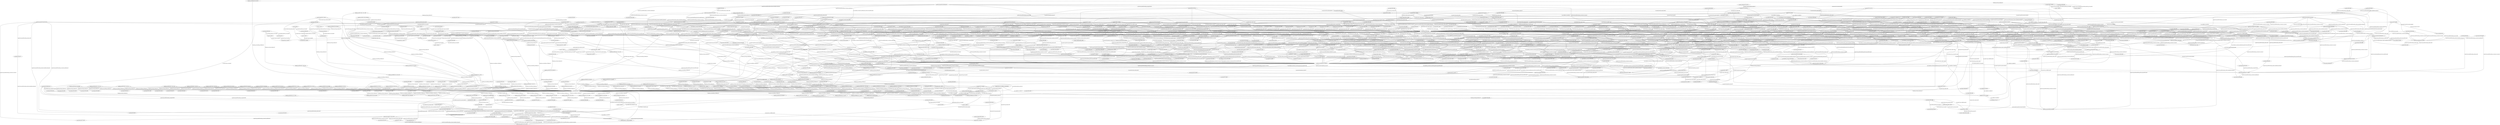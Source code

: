 graph {
	1 [label="py_scopes(4226,4221)"]
	2 [label="py_scopes(4227,4221)"]
	3 [label="py_scopes(4231,4221)"]
	4 [label="py_scopes(4234,4221)"]
	5 [label="py_scopes(4235,4221)"]
	6 [label="py_scopes(4241,4239)"]
	7 [label="py_scopes(4244,4239)"]
	8 [label="py_scopes(4248,4239)"]
	9 [label="py_scopes(4250,4239)"]
	10 [label="py_scopes(4251,4239)"]
	11 [label="py_scopes(4252,4239)"]
	12 [label="py_scopes(4253,4239)"]
	13 [label="py_scopes(4254,4239)"]
	14 [label="py_scopes(4255,4239)"]
	15 [label="py_scopes(4259,4239)"]
	16 [label="py_scopes(4263,4239)"]
	17 [label="py_scopes(4268,4239)"]
	18 [label="py_scopes(4271,4239)"]
	19 [label="py_scopes(4272,4239)"]
	20 [label="py_scopes(4274,4239)"]
	21 [label="py_scopes(4276,4239)"]
	22 [label="py_scopes(4277,4239)"]
	23 [label="py_scopes(4281,4239)"]
	24 [label="py_scopes(4282,4239)"]
	25 [label="py_scopes(4283,4239)"]
	26 [label="py_scopes(4284,4239)"]
	27 [label="py_scopes(4285,4239)"]
	28 [label="py_scopes(4289,4239)"]
	29 [label="py_scopes(4291,4239)"]
	30 [label="py_scopes(4292,4239)"]
	31 [label="py_scopes(4295,4239)"]
	32 [label="py_scopes(4298,4239)"]
	33 [label="py_scopes(4300,4239)"]
	34 [label="py_scopes(4302,4239)"]
	35 [label="py_scopes(4303,4239)"]
	36 [label="py_scopes(4305,4239)"]
	37 [label="py_scopes(4306,4239)"]
	38 [label="py_scopes(4309,4239)"]
	39 [label="py_scopes(4310,4239)"]
	40 [label="py_scopes(4311,4239)"]
	41 [label="py_scopes(4312,4239)"]
	42 [label="py_scopes(4313,4239)"]
	43 [label="py_scopes(4317,4239)"]
	44 [label="py_scopes(4319,4239)"]
	45 [label="py_scopes(4320,4239)"]
	46 [label="py_scopes(4323,4239)"]
	47 [label="py_scopes(4326,4239)"]
	48 [label="py_scopes(4328,4239)"]
	49 [label="py_scopes(4330,4239)"]
	50 [label="py_scopes(4331,4239)"]
	51 [label="py_scopes(4333,4239)"]
	52 [label="py_scopes(4334,4239)"]
	53 [label="py_scopes(4337,4239)"]
	54 [label="py_scopes(4338,4239)"]
	55 [label="py_scopes(4339,4239)"]
	56 [label="py_scopes(4340,4239)"]
	57 [label="py_scopes(4341,4239)"]
	58 [label="py_scopes(4345,4239)"]
	59 [label="py_scopes(4347,4239)"]
	60 [label="py_scopes(4349,4239)"]
	61 [label="py_scopes(4350,4239)"]
	62 [label="py_scopes(4353,4239)"]
	63 [label="py_scopes(4354,4239)"]
	64 [label="py_scopes(4355,4239)"]
	65 [label="py_scopes(4356,4239)"]
	66 [label="py_scopes(4357,4239)"]
	67 [label="py_scopes(4361,4239)"]
	68 [label="py_scopes(4363,4239)"]
	69 [label="py_scopes(4367,4239)"]
	70 [label="py_scopes(4370,4239)"]
	71 [label="py_scopes(4371,4239)"]
	72 [label="py_scopes(4374,4239)"]
	73 [label="py_scopes(4375,4239)"]
	74 [label="py_scopes(4378,4239)"]
	75 [label="py_scopes(4379,4239)"]
	76 [label="py_scopes(4381,4239)"]
	77 [label="py_scopes(4382,4239)"]
	78 [label="py_scopes(4383,4239)"]
	79 [label="py_scopes(4384,4239)"]
	80 [label="py_scopes(4385,4239)"]
	81 [label="py_scopes(4388,4221)"]
	82 [label="py_variables(4228,4227)"]
	83 [label="py_variables(4232,4231)"]
	84 [label="py_variables(4232,4375)"]
	85 [label="py_variables(4242,4241)"]
	86 [label="py_variables(4242,4255)"]
	87 [label="py_variables(4242,4285)"]
	88 [label="py_variables(4242,4313)"]
	89 [label="py_variables(4242,4341)"]
	90 [label="py_variables(4242,4357)"]
	91 [label="py_variables(4245,4244)"]
	92 [label="py_variables(4245,4259)"]
	93 [label="py_variables(4245,4289)"]
	94 [label="py_variables(4245,4317)"]
	95 [label="py_variables(4245,4345)"]
	96 [label="py_variables(4245,4361)"]
	97 [label="py_variables(4264,4263)"]
	98 [label="py_variables(4269,4268)"]
	99 [label="py_variables(4269,4274)"]
	100 [label="py_variables(4278,4277)"]
	101 [label="py_variables(4278,4306)"]
	102 [label="py_variables(4278,4334)"]
	103 [label="py_variables(4278,4350)"]
	104 [label="py_variables(4368,4367)"]
	105 [label="py_variables(4368,4371)"]
	106 [label="py_variables(4389,4388)"]
	107 [label="py_locations(4485,4226)"]
	108 [label="py_locations(4486,4227)"]
	109 [label="py_locations(4487,4231)"]
	110 [label="py_locations(4488,4234)"]
	111 [label="py_locations(4489,4235)"]
	112 [label="py_locations(4491,4241)"]
	113 [label="py_locations(4492,4244)"]
	114 [label="py_locations(4493,4248)"]
	115 [label="py_locations(4494,4250)"]
	116 [label="py_locations(4495,4251)"]
	117 [label="py_locations(4496,4252)"]
	118 [label="py_locations(4497,4253)"]
	119 [label="py_locations(4498,4254)"]
	120 [label="py_locations(4499,4255)"]
	121 [label="py_locations(4500,4259)"]
	122 [label="py_locations(4501,4262)"]
	123 [label="py_locations(4502,4263)"]
	124 [label="py_locations(4503,4268)"]
	125 [label="py_locations(4504,4271)"]
	126 [label="py_locations(4505,4272)"]
	127 [label="py_locations(4506,4274)"]
	128 [label="py_locations(4507,4276)"]
	129 [label="py_locations(4508,4277)"]
	130 [label="py_locations(4509,4281)"]
	131 [label="py_locations(4510,4282)"]
	132 [label="py_locations(4511,4283)"]
	133 [label="py_locations(4512,4284)"]
	134 [label="py_locations(4513,4285)"]
	135 [label="py_locations(4514,4289)"]
	136 [label="py_locations(4515,4291)"]
	137 [label="py_locations(4516,4292)"]
	138 [label="py_locations(4517,4294)"]
	139 [label="py_locations(4518,4295)"]
	140 [label="py_locations(4519,4297)"]
	141 [label="py_locations(4520,4298)"]
	142 [label="py_locations(4521,4300)"]
	143 [label="py_locations(4522,4302)"]
	144 [label="py_locations(4523,4303)"]
	145 [label="py_locations(4524,4305)"]
	146 [label="py_locations(4525,4306)"]
	147 [label="py_locations(4526,4309)"]
	148 [label="py_locations(4527,4310)"]
	149 [label="py_locations(4528,4311)"]
	150 [label="py_locations(4529,4312)"]
	151 [label="py_locations(4530,4313)"]
	152 [label="py_locations(4531,4317)"]
	153 [label="py_locations(4532,4319)"]
	154 [label="py_locations(4533,4320)"]
	155 [label="py_locations(4534,4322)"]
	156 [label="py_locations(4535,4323)"]
	157 [label="py_locations(4536,4325)"]
	158 [label="py_locations(4537,4326)"]
	159 [label="py_locations(4538,4328)"]
	160 [label="py_locations(4539,4330)"]
	161 [label="py_locations(4540,4331)"]
	162 [label="py_locations(4541,4333)"]
	163 [label="py_locations(4542,4334)"]
	164 [label="py_locations(4543,4337)"]
	165 [label="py_locations(4544,4338)"]
	166 [label="py_locations(4545,4339)"]
	167 [label="py_locations(4546,4340)"]
	168 [label="py_locations(4547,4341)"]
	169 [label="py_locations(4548,4345)"]
	170 [label="py_locations(4549,4347)"]
	171 [label="py_locations(4550,4349)"]
	172 [label="py_locations(4551,4350)"]
	173 [label="py_locations(4552,4353)"]
	174 [label="py_locations(4553,4354)"]
	175 [label="py_locations(4554,4355)"]
	176 [label="py_locations(4555,4356)"]
	177 [label="py_locations(4556,4357)"]
	178 [label="py_locations(4557,4361)"]
	179 [label="py_locations(4558,4363)"]
	180 [label="py_locations(4559,4367)"]
	181 [label="py_locations(4560,4370)"]
	182 [label="py_locations(4561,4371)"]
	183 [label="py_locations(4562,4374)"]
	184 [label="py_locations(4563,4375)"]
	185 [label="py_locations(4564,4378)"]
	186 [label="py_locations(4565,4379)"]
	187 [label="py_locations(4566,4381)"]
	188 [label="py_locations(4567,4382)"]
	189 [label="py_locations(4568,4383)"]
	190 [label="py_locations(4569,4384)"]
	191 [label="py_locations(4570,4385)"]
	192 [label="py_locations(4571,4388)"]
	193 [label="py_stmt_lists(4225,4221,2)"]
	194 [label="py_stmt_lists(4247,4239,5)"]
	195 [label="py_stmt_lists(4249,4248,1)"]
	196 [label="py_stmt_lists(4373,4248,3)"]
	197 [label="py_stmt_lists(4377,4374,3)"]
	198 [label="py_ssa_var(4471,4242)"]
	199 [label="py_ssa_var(4472,4245)"]
	200 [label="py_ssa_var(4473,4269)"]
	201 [label="py_ssa_var(4474,4368)"]
	202 [label="py_ssa_var(4482,4232)"]
	203 [label="py_ssa_var(4483,4389)"]
	204 [label="py_idoms(4391,4392)"]
	205 [label="py_idoms(4393,4391)"]
	206 [label="py_idoms(4394,4393)"]
	207 [label="py_idoms(4395,4394)"]
	208 [label="py_idoms(4396,4395)"]
	209 [label="py_idoms(4397,4396)"]
	210 [label="py_idoms(4398,4397)"]
	211 [label="py_idoms(4399,4398)"]
	212 [label="py_idoms(4400,4399)"]
	213 [label="py_idoms(4401,4400)"]
	214 [label="py_idoms(4402,4401)"]
	215 [label="py_idoms(4403,4402)"]
	216 [label="py_idoms(4404,4403)"]
	217 [label="py_idoms(4405,4404)"]
	218 [label="py_idoms(4406,4405)"]
	219 [label="py_idoms(4407,4406)"]
	220 [label="py_idoms(4408,4407)"]
	221 [label="py_idoms(4414,4413)"]
	222 [label="py_idoms(4415,4414)"]
	223 [label="py_idoms(4416,4415)"]
	224 [label="py_idoms(4417,4416)"]
	225 [label="py_idoms(4418,4417)"]
	226 [label="py_idoms(4419,4418)"]
	227 [label="py_idoms(4420,4419)"]
	228 [label="py_idoms(4421,4420)"]
	229 [label="py_idoms(4422,4421)"]
	230 [label="py_idoms(4423,4422)"]
	231 [label="py_idoms(4424,4423)"]
	232 [label="py_idoms(4425,4424)"]
	233 [label="py_idoms(4431,4430)"]
	234 [label="py_idoms(4432,4431)"]
	235 [label="py_idoms(4433,4432)"]
	236 [label="py_idoms(4434,4433)"]
	237 [label="py_idoms(4435,4434)"]
	238 [label="py_idoms(4436,4435)"]
	239 [label="py_idoms(4437,4436)"]
	240 [label="py_idoms(4438,4437)"]
	241 [label="py_idoms(4439,4438)"]
	242 [label="py_idoms(4440,4439)"]
	243 [label="py_idoms(4441,4440)"]
	244 [label="py_idoms(4442,4441)"]
	245 [label="py_idoms(4445,4444)"]
	246 [label="py_idoms(4446,4445)"]
	247 [label="py_idoms(4447,4446)"]
	248 [label="py_idoms(4448,4447)"]
	249 [label="py_idoms(4449,4448)"]
	250 [label="py_idoms(4450,4449)"]
	251 [label="py_idoms(4451,4450)"]
	252 [label="py_idoms(4454,4453)"]
	253 [label="py_idoms(4455,4454)"]
	254 [label="py_idoms(4456,4455)"]
	255 [label="py_idoms(4457,4456)"]
	256 [label="py_idoms(4458,4457)"]
	257 [label="py_idoms(4459,4458)"]
	258 [label="py_idoms(4460,4459)"]
	259 [label="py_idoms(4461,4396)"]
	260 [label="py_idoms(4462,4461)"]
	261 [label="py_idoms(4465,4464)"]
	262 [label="py_idoms(4466,4465)"]
	263 [label="py_idoms(4467,4466)"]
	264 [label="py_idoms(4468,4467)"]
	265 [label="py_idoms(4469,4468)"]
	266 [label="py_idoms(4470,4396)"]
	267 [label="py_idoms(4475,4476)"]
	268 [label="py_idoms(4477,4475)"]
	269 [label="py_idoms(4478,4477)"]
	270 [label="py_idoms(4479,4478)"]
	271 [label="py_idoms(4480,4479)"]
	272 [label="py_scope_location(4484,4221)"]
	273 [label="py_scope_location(4490,4239)"]
	274 [label="py_strs(,4381,2)"]
	275 [label="py_strs(hex,4347,2)"]
	276 [label="py_strs(create_entropies,4235,2)"]
	277 [label="py_strs(create_entropies,4239,0)"]
	278 [label="py_strs(get_method_signature,4254,3)"]
	279 [label="py_strs(get_method_signature,4284,3)"]
	280 [label="py_strs(get_method_signature,4312,3)"]
	281 [label="py_strs(get_method_signature,4340,3)"]
	282 [label="py_strs(get_method_signature,4356,3)"]
	283 [label="py_strs(predef_sign,4262,2)"]
	284 [label="py_strs(get_string,4252,3)"]
	285 [label="py_strs(get_string,4282,3)"]
	286 [label="py_strs(get_string,4310,3)"]
	287 [label="py_strs(get_string,4338,3)"]
	288 [label="py_strs(get_string,4354,3)"]
	289 [label="py_strs(L4,4291,2)"]
	290 [label="py_strs(L4,4303,2)"]
	291 [label="py_strs(L4,4319,2)"]
	292 [label="py_strs(L4,4331,2)"]
	293 [label="py_strs(\",4291,3)"]
	294 [label="py_strs(\",4300,3)"]
	295 [label="py_strs(\",4302,3)"]
	296 [label="py_strs(\",4303,3)"]
	297 [label="py_strs(\",4319,3)"]
	298 [label="py_strs(\",4328,3)"]
	299 [label="py_strs(\",4330,3)"]
	300 [label="py_strs(\",4331,3)"]
	301 [label="py_strs(\",4347,3)"]
	302 [label="py_strs(\",4363,3)"]
	303 [label="py_strs(\",4381,3)"]
	304 [label="py_strs(Landroid,4300,2)"]
	305 [label="py_strs(arguments,4302,2)"]
	306 [label="py_strs(arguments,4330,2)"]
	307 [label="py_strs(Ljava,4328,2)"]
	308 [label="py_strs(L2,4363,2)"]
	309 [label="py_scope_flow(4392,4239,-1)"]
	310 [label="py_scope_flow(4396,4239,1)"]
	311 [label="py_scope_flow(4398,4239,1)"]
	312 [label="py_scope_flow(4400,4239,1)"]
	313 [label="py_scope_flow(4401,4239,1)"]
	314 [label="py_scope_flow(4402,4239,1)"]
	315 [label="py_scope_flow(4405,4239,1)"]
	316 [label="py_scope_flow(4407,4239,1)"]
	317 [label="py_scope_flow(4418,4239,1)"]
	318 [label="py_scope_flow(4419,4239,1)"]
	319 [label="py_scope_flow(4420,4239,1)"]
	320 [label="py_scope_flow(4421,4239,1)"]
	321 [label="py_scope_flow(4422,4239,1)"]
	322 [label="py_scope_flow(4424,4239,1)"]
	323 [label="py_scope_flow(4435,4239,1)"]
	324 [label="py_scope_flow(4436,4239,1)"]
	325 [label="py_scope_flow(4437,4239,1)"]
	326 [label="py_scope_flow(4438,4239,1)"]
	327 [label="py_scope_flow(4439,4239,1)"]
	328 [label="py_scope_flow(4441,4239,1)"]
	329 [label="py_scope_flow(4444,4239,1)"]
	330 [label="py_scope_flow(4445,4239,1)"]
	331 [label="py_scope_flow(4446,4239,1)"]
	332 [label="py_scope_flow(4447,4239,1)"]
	333 [label="py_scope_flow(4448,4239,1)"]
	334 [label="py_scope_flow(4450,4239,1)"]
	335 [label="py_scope_flow(4453,4239,1)"]
	336 [label="py_scope_flow(4454,4239,1)"]
	337 [label="py_scope_flow(4455,4239,1)"]
	338 [label="py_scope_flow(4456,4239,1)"]
	339 [label="py_scope_flow(4470,4239,2)"]
	340 [label="py_scope_flow(4476,4221,-1)"]
	341 [label="py_scope_flow(4480,4221,0)"]
	342 [label="py_ssa_use(4395,4471)"]
	343 [label="py_ssa_use(4397,4472)"]
	344 [label="py_ssa_use(4404,4473)"]
	345 [label="py_ssa_use(4406,4471)"]
	346 [label="py_ssa_use(4408,4472)"]
	347 [label="py_ssa_use(4423,4471)"]
	348 [label="py_ssa_use(4425,4472)"]
	349 [label="py_ssa_use(4440,4471)"]
	350 [label="py_ssa_use(4442,4472)"]
	351 [label="py_ssa_use(4449,4471)"]
	352 [label="py_ssa_use(4451,4472)"]
	353 [label="py_ssa_use(4459,4474)"]
	354 [label="py_ssa_use(4480,4482)"]
	355 [label="py_ssa_use(4480,4483)"]
	356 [label="py_expr_lists(4230,4226,2)"]
	357 [label="py_expr_lists(4258,4253,3)"]
	358 [label="py_expr_lists(4267,4250,2)"]
	359 [label="py_expr_lists(4273,4272,2)"]
	360 [label="py_expr_lists(4280,4276,3)"]
	361 [label="py_expr_lists(4288,4283,3)"]
	362 [label="py_expr_lists(4299,4298,2)"]
	363 [label="py_expr_lists(4308,4305,3)"]
	364 [label="py_expr_lists(4316,4311,3)"]
	365 [label="py_expr_lists(4327,4326,2)"]
	366 [label="py_expr_lists(4336,4333,3)"]
	367 [label="py_expr_lists(4344,4339,3)"]
	368 [label="py_expr_lists(4352,4349,3)"]
	369 [label="py_expr_lists(4360,4355,3)"]
	370 [label="py_expr_lists(4366,4271,2)"]
	371 [label="py_expr_lists(4380,4379,2)"]
	372 [label="py_expr_lists(4387,4234,2)"]
	373 [label="py_successors(4391,4393)"]
	374 [label="py_successors(4392,4391)"]
	375 [label="py_successors(4393,4394)"]
	376 [label="py_successors(4394,4395)"]
	377 [label="py_successors(4395,4396)"]
	378 [label="py_successors(4396,4397)"]
	379 [label="py_successors(4396,4461)"]
	380 [label="py_successors(4397,4398)"]
	381 [label="py_successors(4398,4399)"]
	382 [label="py_successors(4398,4461)"]
	383 [label="py_successors(4399,4400)"]
	384 [label="py_successors(4400,4401)"]
	385 [label="py_successors(4400,4461)"]
	386 [label="py_successors(4401,4402)"]
	387 [label="py_successors(4401,4461)"]
	388 [label="py_successors(4402,4403)"]
	389 [label="py_successors(4402,4461)"]
	390 [label="py_successors(4403,4404)"]
	391 [label="py_successors(4404,4405)"]
	392 [label="py_successors(4405,4406)"]
	393 [label="py_successors(4405,4461)"]
	394 [label="py_successors(4406,4407)"]
	395 [label="py_successors(4407,4408)"]
	396 [label="py_successors(4407,4461)"]
	397 [label="py_successors(4413,4414)"]
	398 [label="py_successors(4414,4415)"]
	399 [label="py_successors(4415,4416)"]
	400 [label="py_successors(4416,4417)"]
	401 [label="py_successors(4417,4418)"]
	402 [label="py_successors(4418,4419)"]
	403 [label="py_successors(4418,4461)"]
	404 [label="py_successors(4419,4420)"]
	405 [label="py_successors(4419,4461)"]
	406 [label="py_successors(4420,4421)"]
	407 [label="py_successors(4420,4461)"]
	408 [label="py_successors(4421,4422)"]
	409 [label="py_successors(4421,4461)"]
	410 [label="py_successors(4422,4423)"]
	411 [label="py_successors(4422,4461)"]
	412 [label="py_successors(4423,4424)"]
	413 [label="py_successors(4424,4425)"]
	414 [label="py_successors(4424,4461)"]
	415 [label="py_successors(4430,4431)"]
	416 [label="py_successors(4431,4432)"]
	417 [label="py_successors(4432,4433)"]
	418 [label="py_successors(4433,4434)"]
	419 [label="py_successors(4434,4435)"]
	420 [label="py_successors(4435,4436)"]
	421 [label="py_successors(4435,4461)"]
	422 [label="py_successors(4436,4437)"]
	423 [label="py_successors(4436,4461)"]
	424 [label="py_successors(4437,4438)"]
	425 [label="py_successors(4437,4461)"]
	426 [label="py_successors(4438,4439)"]
	427 [label="py_successors(4438,4461)"]
	428 [label="py_successors(4439,4440)"]
	429 [label="py_successors(4439,4461)"]
	430 [label="py_successors(4440,4441)"]
	431 [label="py_successors(4441,4442)"]
	432 [label="py_successors(4441,4461)"]
	433 [label="py_successors(4444,4445)"]
	434 [label="py_successors(4444,4461)"]
	435 [label="py_successors(4445,4446)"]
	436 [label="py_successors(4445,4461)"]
	437 [label="py_successors(4446,4447)"]
	438 [label="py_successors(4446,4461)"]
	439 [label="py_successors(4447,4448)"]
	440 [label="py_successors(4447,4461)"]
	441 [label="py_successors(4448,4449)"]
	442 [label="py_successors(4448,4461)"]
	443 [label="py_successors(4449,4450)"]
	444 [label="py_successors(4450,4451)"]
	445 [label="py_successors(4450,4461)"]
	446 [label="py_successors(4453,4454)"]
	447 [label="py_successors(4453,4461)"]
	448 [label="py_successors(4454,4455)"]
	449 [label="py_successors(4454,4461)"]
	450 [label="py_successors(4455,4456)"]
	451 [label="py_successors(4455,4461)"]
	452 [label="py_successors(4456,4457)"]
	453 [label="py_successors(4456,4461)"]
	454 [label="py_successors(4457,4458)"]
	455 [label="py_successors(4458,4459)"]
	456 [label="py_successors(4459,4460)"]
	457 [label="py_successors(4460,4470)"]
	458 [label="py_successors(4461,4462)"]
	459 [label="py_successors(4464,4465)"]
	460 [label="py_successors(4465,4466)"]
	461 [label="py_successors(4466,4467)"]
	462 [label="py_successors(4467,4468)"]
	463 [label="py_successors(4468,4469)"]
	464 [label="py_successors(4469,4470)"]
	465 [label="py_successors(4475,4477)"]
	466 [label="py_successors(4476,4475)"]
	467 [label="py_successors(4477,4478)"]
	468 [label="py_successors(4478,4479)"]
	469 [label="py_successors(4479,4480)"]
	470 [label="py_ssa_defn(4471,4391)"]
	471 [label="py_ssa_defn(4472,4393)"]
	472 [label="py_ssa_defn(4473,4403)"]
	473 [label="py_ssa_defn(4474,4458)"]
	474 [label="py_ssa_defn(4482,4477)"]
	475 [label="py_ssa_defn(4483,4479)"]
	476 [label="variable(4222,4221,__name__)"]
	477 [label="variable(4223,4221,__package__)"]
	478 [label="variable(4228,4221,BaseException)"]
	479 [label="variable(4232,4221,HoleException)"]
	480 [label="variable(4242,4239,vmx)"]
	481 [label="variable(4245,4239,m)"]
	482 [label="variable(4264,4221,DEFAULT_SIGNATURE)"]
	483 [label="variable(4269,4239,default_signature)"]
	484 [label="variable(4278,4221,entropy)"]
	485 [label="variable(4368,4239,l)"]
	486 [label="variable(4389,4221,create_entropies)"]
	487 [label="py_dict_items(4262,2,4261,0)"]
	488 [label="py_dict_items(4294,1,4293,0)"]
	489 [label="py_dict_items(4297,1,4296,0)"]
	490 [label="py_dict_items(4322,1,4321,0)"]
	491 [label="py_dict_items(4325,1,4324,0)"]
	492 [label="py_Modules(4221)"]
	493 [label="py_Functions(4239,4235)"]
	494 [label="py_dict_item_lists(4261,4253)"]
	495 [label="py_dict_item_lists(4293,4292)"]
	496 [label="py_dict_item_lists(4296,4295)"]
	497 [label="py_dict_item_lists(4321,4320)"]
	498 [label="py_dict_item_lists(4324,4323)"]
	499 [label="py_stmts(4226,1,4225,0)"]
	500 [label="py_stmts(4234,1,4225,1)"]
	501 [label="py_stmts(4248,19,4247,0)"]
	502 [label="py_stmts(4250,1,4249,0)"]
	503 [label="py_stmts(4271,1,4249,1)"]
	504 [label="py_stmts(4370,18,4249,2)"]
	505 [label="py_stmts(4374,6,4373,0)"]
	506 [label="py_stmts(4378,18,4377,0)"]
	507 [label="locations_ast(4484,4221,0,0,0,0)"]
	508 [label="locations_ast(4485,4221,1,1,1,27)"]
	509 [label="locations_ast(4486,4221,1,15,1,27)"]
	510 [label="locations_ast(4487,4221,1,1,1,13)"]
	511 [label="locations_ast(4488,4221,2,1,2,29)"]
	512 [label="locations_ast(4489,4221,2,1,2,29)"]
	513 [label="locations_ast(4490,4221,2,1,2,29)"]
	514 [label="locations_ast(4491,4221,2,22,2,24)"]
	515 [label="locations_ast(4492,4221,2,27,2,27)"]
	516 [label="locations_ast(4493,4221,3,5,3,8)"]
	517 [label="locations_ast(4494,4221,4,9,4,101)"]
	518 [label="locations_ast(4495,4221,4,29,4,101)"]
	519 [label="locations_ast(4496,4221,4,29,4,99)"]
	520 [label="locations_ast(4497,4221,4,29,4,88)"]
	521 [label="locations_ast(4498,4221,4,29,4,52)"]
	522 [label="locations_ast(4499,4221,4,29,4,31)"]
	523 [label="locations_ast(4500,4221,4,54,4,54)"]
	524 [label="locations_ast(4501,4221,4,57,4,87)"]
	525 [label="locations_ast(4502,4221,4,71,4,87)"]
	526 [label="locations_ast(4503,4221,4,9,4,25)"]
	527 [label="locations_ast(4504,4221,5,9,10,13)"]
	528 [label="locations_ast(4505,4221,5,13,10,13)"]
	529 [label="locations_ast(4506,4221,5,15,5,31)"]
	530 [label="locations_ast(4507,4221,6,15,6,115)"]
	531 [label="locations_ast(4508,4221,6,15,6,21)"]
	532 [label="locations_ast(4509,4221,6,24,6,113)"]
	533 [label="locations_ast(4510,4221,6,24,6,111)"]
	534 [label="locations_ast(4511,4221,6,24,6,100)"]
	535 [label="locations_ast(4512,4221,6,24,6,47)"]
	536 [label="locations_ast(4513,4221,6,24,6,26)"]
	537 [label="locations_ast(4514,4221,6,49,6,49)"]
	538 [label="locations_ast(4515,4221,6,52,6,55)"]
	539 [label="locations_ast(4516,4221,6,58,6,98)"]
	540 [label="locations_ast(4517,4221,6,60,6,96)"]
	541 [label="locations_ast(4518,4221,6,67,6,96)"]
	542 [label="locations_ast(4519,4221,6,69,6,94)"]
	543 [label="locations_ast(4520,4221,6,83,6,94)"]
	544 [label="locations_ast(4521,4221,6,84,6,93)"]
	545 [label="locations_ast(4522,4221,6,69,6,79)"]
	546 [label="locations_ast(4523,4221,6,60,6,63)"]
	547 [label="locations_ast(4524,4221,7,15,7,112)"]
	548 [label="locations_ast(4525,4221,7,15,7,21)"]
	549 [label="locations_ast(4526,4221,7,24,7,110)"]
	550 [label="locations_ast(4527,4221,7,24,7,108)"]
	551 [label="locations_ast(4528,4221,7,24,7,97)"]
	552 [label="locations_ast(4529,4221,7,24,7,47)"]
	553 [label="locations_ast(4530,4221,7,24,7,26)"]
	554 [label="locations_ast(4531,4221,7,49,7,49)"]
	555 [label="locations_ast(4532,4221,7,52,7,55)"]
	556 [label="locations_ast(4533,4221,7,58,7,95)"]
	557 [label="locations_ast(4534,4221,7,60,7,93)"]
	558 [label="locations_ast(4535,4221,7,67,7,93)"]
	559 [label="locations_ast(4536,4221,7,69,7,91)"]
	560 [label="locations_ast(4537,4221,7,83,7,91)"]
	561 [label="locations_ast(4538,4221,7,84,7,90)"]
	562 [label="locations_ast(4539,4221,7,69,7,79)"]
	563 [label="locations_ast(4540,4221,7,60,7,63)"]
	564 [label="locations_ast(4541,4221,8,15,8,73)"]
	565 [label="locations_ast(4542,4221,8,15,8,21)"]
	566 [label="locations_ast(4543,4221,8,24,8,71)"]
	567 [label="locations_ast(4544,4221,8,24,8,69)"]
	568 [label="locations_ast(4545,4221,8,24,8,58)"]
	569 [label="locations_ast(4546,4221,8,24,8,47)"]
	570 [label="locations_ast(4547,4221,8,24,8,26)"]
	571 [label="locations_ast(4548,4221,8,49,8,49)"]
	572 [label="locations_ast(4549,4221,8,52,8,56)"]
	573 [label="locations_ast(4550,4221,9,15,9,72)"]
	574 [label="locations_ast(4551,4221,9,15,9,21)"]
	575 [label="locations_ast(4552,4221,9,24,9,70)"]
	576 [label="locations_ast(4553,4221,9,24,9,68)"]
	577 [label="locations_ast(4554,4221,9,24,9,57)"]
	578 [label="locations_ast(4555,4221,9,24,9,47)"]
	579 [label="locations_ast(4556,4221,9,24,9,26)"]
	580 [label="locations_ast(4557,4221,9,49,9,49)"]
	581 [label="locations_ast(4558,4221,9,52,9,55)"]
	582 [label="locations_ast(4559,4221,5,9,5,9)"]
	583 [label="locations_ast(4560,4221,11,9,11,16)"]
	584 [label="locations_ast(4561,4221,11,16,11,16)"]
	585 [label="locations_ast(4562,4221,12,5,12,25)"]
	586 [label="locations_ast(4563,4221,12,12,12,24)"]
	587 [label="locations_ast(4564,4221,13,9,13,41)"]
	588 [label="locations_ast(4565,4221,13,16,13,41)"]
	589 [label="locations_ast(4566,4221,13,18,13,19)"]
	590 [label="locations_ast(4567,4221,13,22,13,24)"]
	591 [label="locations_ast(4568,4221,13,27,13,29)"]
	592 [label="locations_ast(4569,4221,13,32,13,34)"]
	593 [label="locations_ast(4570,4221,13,37,13,39)"]
	594 [label="locations_ast(4571,4221,2,5,2,20)"]
	595 [label="py_flow_bb_node(4391,4241,4392,1)"]
	596 [label="py_flow_bb_node(4392,4239,4392,0)"]
	597 [label="py_flow_bb_node(4393,4244,4392,2)"]
	598 [label="py_flow_bb_node(4394,4248,4392,3)"]
	599 [label="py_flow_bb_node(4395,4255,4392,4)"]
	600 [label="py_flow_bb_node(4396,4254,4392,5)"]
	601 [label="py_flow_bb_node(4397,4259,4397,0)"]
	602 [label="py_flow_bb_node(4398,4263,4397,1)"]
	603 [label="py_flow_bb_node(4399,4262,4399,0)"]
	604 [label="py_flow_bb_node(4400,4253,4399,1)"]
	605 [label="py_flow_bb_node(4401,4252,4401,0)"]
	606 [label="py_flow_bb_node(4402,4251,4402,0)"]
	607 [label="py_flow_bb_node(4403,4268,4403,0)"]
	608 [label="py_flow_bb_node(4404,4274,4403,1)"]
	609 [label="py_flow_bb_node(4405,4277,4403,2)"]
	610 [label="py_flow_bb_node(4406,4285,4406,0)"]
	611 [label="py_flow_bb_node(4407,4284,4406,1)"]
	612 [label="py_flow_bb_node(4408,4289,4408,0)"]
	613 [label="py_flow_bb_node(4413,4298,4408,5)"]
	614 [label="py_flow_bb_node(4414,4297,4408,6)"]
	615 [label="py_flow_bb_node(4415,4295,4408,7)"]
	616 [label="py_flow_bb_node(4416,4294,4408,8)"]
	617 [label="py_flow_bb_node(4417,4292,4408,9)"]
	618 [label="py_flow_bb_node(4418,4283,4408,10)"]
	619 [label="py_flow_bb_node(4419,4282,4419,0)"]
	620 [label="py_flow_bb_node(4420,4281,4420,0)"]
	621 [label="py_flow_bb_node(4421,4276,4421,0)"]
	622 [label="py_flow_bb_node(4422,4306,4422,0)"]
	623 [label="py_flow_bb_node(4423,4313,4423,0)"]
	624 [label="py_flow_bb_node(4424,4312,4423,1)"]
	625 [label="py_flow_bb_node(4425,4317,4425,0)"]
	626 [label="py_flow_bb_node(4430,4326,4425,5)"]
	627 [label="py_flow_bb_node(4431,4325,4425,6)"]
	628 [label="py_flow_bb_node(4432,4323,4425,7)"]
	629 [label="py_flow_bb_node(4433,4322,4425,8)"]
	630 [label="py_flow_bb_node(4434,4320,4425,9)"]
	631 [label="py_flow_bb_node(4435,4311,4425,10)"]
	632 [label="py_flow_bb_node(4436,4310,4436,0)"]
	633 [label="py_flow_bb_node(4437,4309,4437,0)"]
	634 [label="py_flow_bb_node(4438,4305,4438,0)"]
	635 [label="py_flow_bb_node(4439,4334,4439,0)"]
	636 [label="py_flow_bb_node(4440,4341,4440,0)"]
	637 [label="py_flow_bb_node(4441,4340,4440,1)"]
	638 [label="py_flow_bb_node(4442,4345,4442,0)"]
	639 [label="py_flow_bb_node(4444,4339,4442,2)"]
	640 [label="py_flow_bb_node(4445,4338,4445,0)"]
	641 [label="py_flow_bb_node(4446,4337,4446,0)"]
	642 [label="py_flow_bb_node(4447,4333,4447,0)"]
	643 [label="py_flow_bb_node(4448,4350,4448,0)"]
	644 [label="py_flow_bb_node(4449,4357,4449,0)"]
	645 [label="py_flow_bb_node(4450,4356,4449,1)"]
	646 [label="py_flow_bb_node(4451,4361,4451,0)"]
	647 [label="py_flow_bb_node(4453,4355,4451,2)"]
	648 [label="py_flow_bb_node(4454,4354,4454,0)"]
	649 [label="py_flow_bb_node(4455,4353,4455,0)"]
	650 [label="py_flow_bb_node(4456,4349,4456,0)"]
	651 [label="py_flow_bb_node(4457,4272,4457,0)"]
	652 [label="py_flow_bb_node(4458,4367,4457,1)"]
	653 [label="py_flow_bb_node(4459,4371,4457,2)"]
	654 [label="py_flow_bb_node(4460,4370,4457,3)"]
	655 [label="py_flow_bb_node(4461,4374,4461,0)"]
	656 [label="py_flow_bb_node(4462,4375,4461,1)"]
	657 [label="py_flow_bb_node(4464,4382,4461,3)"]
	658 [label="py_flow_bb_node(4465,4383,4461,4)"]
	659 [label="py_flow_bb_node(4466,4384,4461,5)"]
	660 [label="py_flow_bb_node(4467,4385,4461,6)"]
	661 [label="py_flow_bb_node(4468,4379,4461,7)"]
	662 [label="py_flow_bb_node(4469,4378,4461,8)"]
	663 [label="py_flow_bb_node(4470,4239,4470,0)"]
	664 [label="py_flow_bb_node(4475,4227,4476,1)"]
	665 [label="py_flow_bb_node(4476,4221,4476,0)"]
	666 [label="py_flow_bb_node(4477,4231,4476,2)"]
	667 [label="py_flow_bb_node(4478,4235,4476,3)"]
	668 [label="py_flow_bb_node(4479,4388,4476,4)"]
	669 [label="py_flow_bb_node(4480,4221,4476,5)"]
	670 [label="py_parameter_lists(4240,4239)"]
	671 [label="py_expr_contexts(4229,3,4227)"]
	672 [label="py_expr_contexts(4233,5,4231)"]
	673 [label="py_expr_contexts(4243,4,4241)"]
	674 [label="py_expr_contexts(4246,4,4244)"]
	675 [label="py_expr_contexts(4256,3,4255)"]
	676 [label="py_expr_contexts(4257,3,4254)"]
	677 [label="py_expr_contexts(4260,3,4259)"]
	678 [label="py_expr_contexts(4265,3,4263)"]
	679 [label="py_expr_contexts(4266,3,4252)"]
	680 [label="py_expr_contexts(4270,5,4268)"]
	681 [label="py_expr_contexts(4275,3,4274)"]
	682 [label="py_expr_contexts(4279,3,4277)"]
	683 [label="py_expr_contexts(4286,3,4285)"]
	684 [label="py_expr_contexts(4287,3,4284)"]
	685 [label="py_expr_contexts(4290,3,4289)"]
	686 [label="py_expr_contexts(4301,3,4298)"]
	687 [label="py_expr_contexts(4304,3,4282)"]
	688 [label="py_expr_contexts(4307,3,4306)"]
	689 [label="py_expr_contexts(4314,3,4313)"]
	690 [label="py_expr_contexts(4315,3,4312)"]
	691 [label="py_expr_contexts(4318,3,4317)"]
	692 [label="py_expr_contexts(4329,3,4326)"]
	693 [label="py_expr_contexts(4332,3,4310)"]
	694 [label="py_expr_contexts(4335,3,4334)"]
	695 [label="py_expr_contexts(4342,3,4341)"]
	696 [label="py_expr_contexts(4343,3,4340)"]
	697 [label="py_expr_contexts(4346,3,4345)"]
	698 [label="py_expr_contexts(4348,3,4338)"]
	699 [label="py_expr_contexts(4351,3,4350)"]
	700 [label="py_expr_contexts(4358,3,4357)"]
	701 [label="py_expr_contexts(4359,3,4356)"]
	702 [label="py_expr_contexts(4362,3,4361)"]
	703 [label="py_expr_contexts(4364,3,4354)"]
	704 [label="py_expr_contexts(4365,3,4272)"]
	705 [label="py_expr_contexts(4369,5,4367)"]
	706 [label="py_expr_contexts(4372,3,4371)"]
	707 [label="py_expr_contexts(4376,3,4375)"]
	708 [label="py_expr_contexts(4386,3,4379)"]
	709 [label="py_expr_contexts(4390,5,4388)"]
	710 [label="py_exprs(4227,18,4226,1)"]
	711 [label="py_exprs(4231,18,4230,0)"]
	712 [label="py_exprs(4235,10,4234,1)"]
	713 [label="py_exprs(4241,18,4240,0)"]
	714 [label="py_exprs(4244,18,4240,1)"]
	715 [label="py_exprs(4251,4,4250,1)"]
	716 [label="py_exprs(4252,0,4251,2)"]
	717 [label="py_exprs(4253,4,4252,2)"]
	718 [label="py_exprs(4254,0,4253,2)"]
	719 [label="py_exprs(4255,18,4254,2)"]
	720 [label="py_exprs(4259,18,4258,0)"]
	721 [label="py_exprs(4263,18,4262,1)"]
	722 [label="py_exprs(4268,18,4267,0)"]
	723 [label="py_exprs(4272,16,4271,1)"]
	724 [label="py_exprs(4274,18,4273,0)"]
	725 [label="py_exprs(4276,4,4273,1)"]
	726 [label="py_exprs(4277,18,4276,2)"]
	727 [label="py_exprs(4281,4,4280,0)"]
	728 [label="py_exprs(4282,0,4281,2)"]
	729 [label="py_exprs(4283,4,4282,2)"]
	730 [label="py_exprs(4284,0,4283,2)"]
	731 [label="py_exprs(4285,18,4284,2)"]
	732 [label="py_exprs(4289,18,4288,0)"]
	733 [label="py_exprs(4291,25,4288,1)"]
	734 [label="py_exprs(4292,7,4288,2)"]
	735 [label="py_exprs(4295,7,4294,1)"]
	736 [label="py_exprs(4298,16,4297,1)"]
	737 [label="py_exprs(4300,25,4299,0)"]
	738 [label="py_exprs(4302,25,4297,2)"]
	739 [label="py_exprs(4303,25,4294,2)"]
	740 [label="py_exprs(4305,4,4273,2)"]
	741 [label="py_exprs(4306,18,4305,2)"]
	742 [label="py_exprs(4309,4,4308,0)"]
	743 [label="py_exprs(4310,0,4309,2)"]
	744 [label="py_exprs(4311,4,4310,2)"]
	745 [label="py_exprs(4312,0,4311,2)"]
	746 [label="py_exprs(4313,18,4312,2)"]
	747 [label="py_exprs(4317,18,4316,0)"]
	748 [label="py_exprs(4319,25,4316,1)"]
	749 [label="py_exprs(4320,7,4316,2)"]
	750 [label="py_exprs(4323,7,4322,1)"]
	751 [label="py_exprs(4326,16,4325,1)"]
	752 [label="py_exprs(4328,25,4327,0)"]
	753 [label="py_exprs(4330,25,4325,2)"]
	754 [label="py_exprs(4331,25,4322,2)"]
	755 [label="py_exprs(4333,4,4273,3)"]
	756 [label="py_exprs(4334,18,4333,2)"]
	757 [label="py_exprs(4337,4,4336,0)"]
	758 [label="py_exprs(4338,0,4337,2)"]
	759 [label="py_exprs(4339,4,4338,2)"]
	760 [label="py_exprs(4340,0,4339,2)"]
	761 [label="py_exprs(4341,18,4340,2)"]
	762 [label="py_exprs(4345,18,4344,0)"]
	763 [label="py_exprs(4347,25,4344,1)"]
	764 [label="py_exprs(4349,4,4273,4)"]
	765 [label="py_exprs(4350,18,4349,2)"]
	766 [label="py_exprs(4353,4,4352,0)"]
	767 [label="py_exprs(4354,0,4353,2)"]
	768 [label="py_exprs(4355,4,4354,2)"]
	769 [label="py_exprs(4356,0,4355,2)"]
	770 [label="py_exprs(4357,18,4356,2)"]
	771 [label="py_exprs(4361,18,4360,0)"]
	772 [label="py_exprs(4363,25,4360,1)"]
	773 [label="py_exprs(4367,18,4366,0)"]
	774 [label="py_exprs(4371,18,4370,1)"]
	775 [label="py_exprs(4375,18,4374,1)"]
	776 [label="py_exprs(4379,16,4378,1)"]
	777 [label="py_exprs(4381,25,4380,0)"]
	778 [label="py_exprs(4382,19,4380,1)"]
	779 [label="py_exprs(4383,19,4380,2)"]
	780 [label="py_exprs(4384,19,4380,3)"]
	781 [label="py_exprs(4385,19,4380,4)"]
	782 [label="py_exprs(4388,18,4387,0)"]
	783 [label="py_numbers(0.0,4382,2)"]
	784 [label="py_numbers(0.0,4382,3)"]
	785 [label="py_numbers(0.0,4383,2)"]
	786 [label="py_numbers(0.0,4383,3)"]
	787 [label="py_numbers(0.0,4384,2)"]
	788 [label="py_numbers(0.0,4384,3)"]
	789 [label="py_numbers(0.0,4385,2)"]
	790 [label="py_numbers(0.0,4385,3)"]
	791 [label="py_exception_successors(4396,4461)"]
	792 [label="py_exception_successors(4398,4461)"]
	793 [label="py_exception_successors(4400,4461)"]
	794 [label="py_exception_successors(4401,4461)"]
	795 [label="py_exception_successors(4402,4461)"]
	796 [label="py_exception_successors(4405,4461)"]
	797 [label="py_exception_successors(4407,4461)"]
	798 [label="py_exception_successors(4418,4461)"]
	799 [label="py_exception_successors(4419,4461)"]
	800 [label="py_exception_successors(4420,4461)"]
	801 [label="py_exception_successors(4421,4461)"]
	802 [label="py_exception_successors(4422,4461)"]
	803 [label="py_exception_successors(4424,4461)"]
	804 [label="py_exception_successors(4435,4461)"]
	805 [label="py_exception_successors(4436,4461)"]
	806 [label="py_exception_successors(4437,4461)"]
	807 [label="py_exception_successors(4438,4461)"]
	808 [label="py_exception_successors(4439,4461)"]
	809 [label="py_exception_successors(4441,4461)"]
	810 [label="py_exception_successors(4444,4461)"]
	811 [label="py_exception_successors(4445,4461)"]
	812 [label="py_exception_successors(4446,4461)"]
	813 [label="py_exception_successors(4447,4461)"]
	814 [label="py_exception_successors(4448,4461)"]
	815 [label="py_exception_successors(4450,4461)"]
	816 [label="py_exception_successors(4453,4461)"]
	817 [label="py_exception_successors(4454,4461)"]
	818 [label="py_exception_successors(4455,4461)"]
	819 [label="py_exception_successors(4456,4461)"]
	107 -- 499 [label="(py_locations.parent,py_stmts.id)"]
	710 -- 499 [label="(py_exprs.parent,py_stmts.id)"]
	499 -- 356 [label="(py_expr_lists.parent,py_stmts.id)"]
	499 -- 1 [label="(py_scopes.node,py_stmts.id)"]
	559 -- 492 [label="(locations_ast.module,py_Modules.id)"]
	565 -- 492 [label="(locations_ast.module,py_Modules.id)"]
	568 -- 492 [label="(locations_ast.module,py_Modules.id)"]
	573 -- 492 [label="(locations_ast.module,py_Modules.id)"]
	4 -- 492 [label="(py_Modules.id,py_scopes.scope)"]
	571 -- 492 [label="(locations_ast.module,py_Modules.id)"]
	531 -- 492 [label="(locations_ast.module,py_Modules.id)"]
	575 -- 492 [label="(locations_ast.module,py_Modules.id)"]
	539 -- 492 [label="(locations_ast.module,py_Modules.id)"]
	517 -- 492 [label="(locations_ast.module,py_Modules.id)"]
	522 -- 492 [label="(locations_ast.module,py_Modules.id)"]
	569 -- 492 [label="(locations_ast.module,py_Modules.id)"]
	563 -- 492 [label="(locations_ast.module,py_Modules.id)"]
	577 -- 492 [label="(locations_ast.module,py_Modules.id)"]
	561 -- 492 [label="(locations_ast.module,py_Modules.id)"]
	530 -- 492 [label="(locations_ast.module,py_Modules.id)"]
	587 -- 492 [label="(locations_ast.module,py_Modules.id)"]
	535 -- 492 [label="(locations_ast.module,py_Modules.id)"]
	508 -- 492 [label="(locations_ast.module,py_Modules.id)"]
	526 -- 492 [label="(locations_ast.module,py_Modules.id)"]
	560 -- 492 [label="(locations_ast.module,py_Modules.id)"]
	486 -- 492 [label="(py_Modules.id,variable.scope)"]
	594 -- 492 [label="(locations_ast.module,py_Modules.id)"]
	507 -- 272 [label="(locations_ast.id,py_scope_location.id)"]
	507 -- 492 [label="(locations_ast.module,py_Modules.id)"]
	541 -- 492 [label="(locations_ast.module,py_Modules.id)"]
	543 -- 492 [label="(locations_ast.module,py_Modules.id)"]
	510 -- 492 [label="(locations_ast.module,py_Modules.id)"]
	552 -- 492 [label="(locations_ast.module,py_Modules.id)"]
	519 -- 492 [label="(locations_ast.module,py_Modules.id)"]
	585 -- 492 [label="(locations_ast.module,py_Modules.id)"]
	582 -- 492 [label="(locations_ast.module,py_Modules.id)"]
	516 -- 492 [label="(locations_ast.module,py_Modules.id)"]
	477 -- 492 [label="(py_Modules.id,variable.scope)"]
	533 -- 492 [label="(locations_ast.module,py_Modules.id)"]
	542 -- 492 [label="(locations_ast.module,py_Modules.id)"]
	513 -- 492 [label="(locations_ast.module,py_Modules.id)"]
	589 -- 492 [label="(locations_ast.module,py_Modules.id)"]
	572 -- 492 [label="(locations_ast.module,py_Modules.id)"]
	515 -- 492 [label="(locations_ast.module,py_Modules.id)"]
	551 -- 492 [label="(locations_ast.module,py_Modules.id)"]
	576 -- 492 [label="(locations_ast.module,py_Modules.id)"]
	545 -- 492 [label="(locations_ast.module,py_Modules.id)"]
	512 -- 492 [label="(locations_ast.module,py_Modules.id)"]
	548 -- 492 [label="(locations_ast.module,py_Modules.id)"]
	532 -- 492 [label="(locations_ast.module,py_Modules.id)"]
	550 -- 492 [label="(locations_ast.module,py_Modules.id)"]
	540 -- 492 [label="(locations_ast.module,py_Modules.id)"]
	579 -- 492 [label="(locations_ast.module,py_Modules.id)"]
	528 -- 492 [label="(locations_ast.module,py_Modules.id)"]
	562 -- 492 [label="(locations_ast.module,py_Modules.id)"]
	476 -- 492 [label="(py_Modules.id,variable.scope)"]
	584 -- 492 [label="(locations_ast.module,py_Modules.id)"]
	482 -- 492 [label="(py_Modules.id,variable.scope)"]
	549 -- 492 [label="(locations_ast.module,py_Modules.id)"]
	567 -- 492 [label="(locations_ast.module,py_Modules.id)"]
	341 -- 492 [label="(py_Modules.id,py_scope_flow.scope)"]
	341 -- 669 [label="(py_flow_bb_node.flownode,py_scope_flow.flow)"]
	272 -- 492 [label="(py_Modules.id,py_scope_location.scope)"]
	340 -- 492 [label="(py_Modules.id,py_scope_flow.scope)"]
	340 -- 665 [label="(py_flow_bb_node.flownode,py_scope_flow.flow)"]
	529 -- 492 [label="(locations_ast.module,py_Modules.id)"]
	553 -- 492 [label="(locations_ast.module,py_Modules.id)"]
	547 -- 492 [label="(locations_ast.module,py_Modules.id)"]
	583 -- 492 [label="(locations_ast.module,py_Modules.id)"]
	527 -- 492 [label="(locations_ast.module,py_Modules.id)"]
	544 -- 492 [label="(locations_ast.module,py_Modules.id)"]
	5 -- 492 [label="(py_Modules.id,py_scopes.scope)"]
	574 -- 492 [label="(locations_ast.module,py_Modules.id)"]
	520 -- 492 [label="(locations_ast.module,py_Modules.id)"]
	588 -- 492 [label="(locations_ast.module,py_Modules.id)"]
	537 -- 492 [label="(locations_ast.module,py_Modules.id)"]
	564 -- 492 [label="(locations_ast.module,py_Modules.id)"]
	3 -- 492 [label="(py_Modules.id,py_scopes.scope)"]
	557 -- 492 [label="(locations_ast.module,py_Modules.id)"]
	509 -- 492 [label="(locations_ast.module,py_Modules.id)"]
	566 -- 492 [label="(locations_ast.module,py_Modules.id)"]
	514 -- 492 [label="(locations_ast.module,py_Modules.id)"]
	2 -- 492 [label="(py_Modules.id,py_scopes.scope)"]
	581 -- 492 [label="(locations_ast.module,py_Modules.id)"]
	586 -- 492 [label="(locations_ast.module,py_Modules.id)"]
	538 -- 492 [label="(locations_ast.module,py_Modules.id)"]
	492 -- 511 [label="(locations_ast.module,py_Modules.id)"]
	492 -- 669 [label="(py_Modules.id,py_flow_bb_node.realnode)"]
	492 -- 1 [label="(py_Modules.id,py_scopes.scope)"]
	492 -- 580 [label="(locations_ast.module,py_Modules.id)"]
	492 -- 593 [label="(locations_ast.module,py_Modules.id)"]
	492 -- 665 [label="(py_Modules.id,py_flow_bb_node.realnode)"]
	492 -- 591 [label="(locations_ast.module,py_Modules.id)"]
	492 -- 479 [label="(py_Modules.id,variable.scope)"]
	492 -- 536 [label="(locations_ast.module,py_Modules.id)"]
	492 -- 592 [label="(locations_ast.module,py_Modules.id)"]
	492 -- 590 [label="(locations_ast.module,py_Modules.id)"]
	492 -- 523 [label="(locations_ast.module,py_Modules.id)"]
	492 -- 484 [label="(py_Modules.id,variable.scope)"]
	492 -- 478 [label="(py_Modules.id,variable.scope)"]
	492 -- 518 [label="(locations_ast.module,py_Modules.id)"]
	492 -- 534 [label="(locations_ast.module,py_Modules.id)"]
	492 -- 521 [label="(locations_ast.module,py_Modules.id)"]
	492 -- 578 [label="(locations_ast.module,py_Modules.id)"]
	492 -- 524 [label="(locations_ast.module,py_Modules.id)"]
	492 -- 81 [label="(py_Modules.id,py_scopes.scope)"]
	492 -- 525 [label="(locations_ast.module,py_Modules.id)"]
	492 -- 554 [label="(locations_ast.module,py_Modules.id)"]
	492 -- 555 [label="(locations_ast.module,py_Modules.id)"]
	492 -- 193 [label="(py_Modules.id,py_stmt_lists.parent)"]
	492 -- 558 [label="(locations_ast.module,py_Modules.id)"]
	492 -- 570 [label="(locations_ast.module,py_Modules.id)"]
	492 -- 556 [label="(locations_ast.module,py_Modules.id)"]
	492 -- 546 [label="(locations_ast.module,py_Modules.id)"]
	669 -- 665 [label="(py_flow_bb_node.basicblock,py_flow_bb_node.flownode)"]
	2 -- 710 [label="(py_exprs.id,py_scopes.node)"]
	710 -- 82 [label="(py_exprs.id,py_variables.parent)"]
	710 -- 671 [label="(py_expr_contexts.parent,py_exprs.id)"]
	710 -- 664 [label="(py_exprs.id,py_flow_bb_node.realnode)"]
	83 -- 711 [label="(py_exprs.id,py_variables.parent)"]
	3 -- 711 [label="(py_exprs.id,py_scopes.node)"]
	666 -- 711 [label="(py_exprs.id,py_flow_bb_node.realnode)"]
	672 -- 711 [label="(py_expr_contexts.parent,py_exprs.id)"]
	712 -- 500 [label="(py_exprs.parent,py_stmts.id)"]
	4 -- 500 [label="(py_scopes.node,py_stmts.id)"]
	500 -- 372 [label="(py_expr_lists.parent,py_stmts.id)"]
	500 -- 110 [label="(py_locations.parent,py_stmts.id)"]
	667 -- 712 [label="(py_exprs.id,py_flow_bb_node.realnode)"]
	5 -- 712 [label="(py_exprs.id,py_scopes.node)"]
	712 -- 493 [label="(py_Functions.parent,py_exprs.id)"]
	712 -- 276 [label="(py_exprs.id,py_strs.parent)"]
	111 -- 276 [label="(py_locations.parent,py_strs.parent)"]
	713 -- 673 [label="(py_expr_contexts.parent,py_exprs.id)"]
	713 -- 595 [label="(py_exprs.id,py_flow_bb_node.realnode)"]
	713 -- 6 [label="(py_exprs.id,py_scopes.node)"]
	713 -- 85 [label="(py_exprs.id,py_variables.parent)"]
	44 -- 493 [label="(py_Functions.id,py_scopes.scope)"]
	55 -- 493 [label="(py_Functions.id,py_scopes.scope)"]
	337 -- 493 [label="(py_Functions.id,py_scope_flow.scope)"]
	13 -- 493 [label="(py_Functions.id,py_scopes.scope)"]
	61 -- 493 [label="(py_Functions.id,py_scopes.scope)"]
	330 -- 493 [label="(py_Functions.id,py_scope_flow.scope)"]
	32 -- 493 [label="(py_Functions.id,py_scopes.scope)"]
	12 -- 493 [label="(py_Functions.id,py_scopes.scope)"]
	40 -- 493 [label="(py_Functions.id,py_scopes.scope)"]
	71 -- 493 [label="(py_Functions.id,py_scopes.scope)"]
	70 -- 493 [label="(py_Functions.id,py_scopes.scope)"]
	322 -- 493 [label="(py_Functions.id,py_scope_flow.scope)"]
	331 -- 493 [label="(py_Functions.id,py_scope_flow.scope)"]
	670 -- 493 [label="(py_Functions.id,py_parameter_lists.parent)"]
	313 -- 493 [label="(py_Functions.id,py_scope_flow.scope)"]
	60 -- 493 [label="(py_Functions.id,py_scopes.scope)"]
	38 -- 493 [label="(py_Functions.id,py_scopes.scope)"]
	338 -- 493 [label="(py_Functions.id,py_scope_flow.scope)"]
	483 -- 493 [label="(py_Functions.id,variable.scope)"]
	20 -- 493 [label="(py_Functions.id,py_scopes.scope)"]
	26 -- 493 [label="(py_Functions.id,py_scopes.scope)"]
	333 -- 493 [label="(py_Functions.id,py_scope_flow.scope)"]
	327 -- 493 [label="(py_Functions.id,py_scope_flow.scope)"]
	45 -- 493 [label="(py_Functions.id,py_scopes.scope)"]
	335 -- 493 [label="(py_Functions.id,py_scope_flow.scope)"]
	31 -- 493 [label="(py_Functions.id,py_scopes.scope)"]
	29 -- 493 [label="(py_Functions.id,py_scopes.scope)"]
	77 -- 493 [label="(py_Functions.id,py_scopes.scope)"]
	336 -- 493 [label="(py_Functions.id,py_scope_flow.scope)"]
	67 -- 493 [label="(py_Functions.id,py_scopes.scope)"]
	64 -- 493 [label="(py_Functions.id,py_scopes.scope)"]
	310 -- 493 [label="(py_Functions.id,py_scope_flow.scope)"]
	317 -- 493 [label="(py_Functions.id,py_scope_flow.scope)"]
	311 -- 493 [label="(py_Functions.id,py_scope_flow.scope)"]
	7 -- 493 [label="(py_Functions.id,py_scopes.scope)"]
	66 -- 493 [label="(py_Functions.id,py_scopes.scope)"]
	480 -- 493 [label="(py_Functions.id,variable.scope)"]
	47 -- 493 [label="(py_Functions.id,py_scopes.scope)"]
	9 -- 493 [label="(py_Functions.id,py_scopes.scope)"]
	663 -- 493 [label="(py_Functions.id,py_flow_bb_node.realnode)"]
	663 -- 339 [label="(py_flow_bb_node.flownode,py_scope_flow.flow)"]
	33 -- 493 [label="(py_Functions.id,py_scopes.scope)"]
	314 -- 493 [label="(py_Functions.id,py_scope_flow.scope)"]
	59 -- 493 [label="(py_Functions.id,py_scopes.scope)"]
	34 -- 493 [label="(py_Functions.id,py_scopes.scope)"]
	481 -- 493 [label="(py_Functions.id,variable.scope)"]
	316 -- 493 [label="(py_Functions.id,py_scope_flow.scope)"]
	27 -- 493 [label="(py_Functions.id,py_scopes.scope)"]
	52 -- 493 [label="(py_Functions.id,py_scopes.scope)"]
	329 -- 493 [label="(py_Functions.id,py_scope_flow.scope)"]
	19 -- 493 [label="(py_Functions.id,py_scopes.scope)"]
	334 -- 493 [label="(py_Functions.id,py_scope_flow.scope)"]
	321 -- 493 [label="(py_Functions.id,py_scope_flow.scope)"]
	25 -- 493 [label="(py_Functions.id,py_scopes.scope)"]
	320 -- 493 [label="(py_Functions.id,py_scope_flow.scope)"]
	41 -- 493 [label="(py_Functions.id,py_scopes.scope)"]
	493 -- 324 [label="(py_Functions.id,py_scope_flow.scope)"]
	493 -- 75 [label="(py_Functions.id,py_scopes.scope)"]
	493 -- 28 [label="(py_Functions.id,py_scopes.scope)"]
	493 -- 15 [label="(py_Functions.id,py_scopes.scope)"]
	493 -- 56 [label="(py_Functions.id,py_scopes.scope)"]
	493 -- 57 [label="(py_Functions.id,py_scopes.scope)"]
	493 -- 10 [label="(py_Functions.id,py_scopes.scope)"]
	493 -- 23 [label="(py_Functions.id,py_scopes.scope)"]
	493 -- 339 [label="(py_Functions.id,py_scope_flow.scope)"]
	493 -- 332 [label="(py_Functions.id,py_scope_flow.scope)"]
	493 -- 50 [label="(py_Functions.id,py_scopes.scope)"]
	493 -- 68 [label="(py_Functions.id,py_scopes.scope)"]
	493 -- 315 [label="(py_Functions.id,py_scope_flow.scope)"]
	493 -- 21 [label="(py_Functions.id,py_scopes.scope)"]
	493 -- 596 [label="(py_Functions.id,py_flow_bb_node.realnode)"]
	493 -- 17 [label="(py_Functions.id,py_scopes.scope)"]
	493 -- 30 [label="(py_Functions.id,py_scopes.scope)"]
	493 -- 277 [label="(py_Functions.id,py_strs.parent)"]
	493 -- 54 [label="(py_Functions.id,py_scopes.scope)"]
	493 -- 309 [label="(py_Functions.id,py_scope_flow.scope)"]
	493 -- 319 [label="(py_Functions.id,py_scope_flow.scope)"]
	493 -- 73 [label="(py_Functions.id,py_scopes.scope)"]
	493 -- 42 [label="(py_Functions.id,py_scopes.scope)"]
	493 -- 76 [label="(py_Functions.id,py_scopes.scope)"]
	493 -- 72 [label="(py_Functions.id,py_scopes.scope)"]
	493 -- 273 [label="(py_Functions.id,py_scope_location.scope)"]
	493 -- 62 [label="(py_Functions.id,py_scopes.scope)"]
	493 -- 323 [label="(py_Functions.id,py_scope_flow.scope)"]
	493 -- 80 [label="(py_Functions.id,py_scopes.scope)"]
	493 -- 318 [label="(py_Functions.id,py_scope_flow.scope)"]
	493 -- 39 [label="(py_Functions.id,py_scopes.scope)"]
	493 -- 22 [label="(py_Functions.id,py_scopes.scope)"]
	493 -- 53 [label="(py_Functions.id,py_scopes.scope)"]
	493 -- 35 [label="(py_Functions.id,py_scopes.scope)"]
	493 -- 78 [label="(py_Functions.id,py_scopes.scope)"]
	493 -- 6 [label="(py_Functions.id,py_scopes.scope)"]
	493 -- 18 [label="(py_Functions.id,py_scopes.scope)"]
	493 -- 69 [label="(py_Functions.id,py_scopes.scope)"]
	493 -- 49 [label="(py_Functions.id,py_scopes.scope)"]
	493 -- 43 [label="(py_Functions.id,py_scopes.scope)"]
	493 -- 48 [label="(py_Functions.id,py_scopes.scope)"]
	493 -- 485 [label="(py_Functions.id,variable.scope)"]
	493 -- 11 [label="(py_Functions.id,py_scopes.scope)"]
	493 -- 194 [label="(py_Functions.id,py_stmt_lists.parent)"]
	493 -- 16 [label="(py_Functions.id,py_scopes.scope)"]
	493 -- 328 [label="(py_Functions.id,py_scope_flow.scope)"]
	493 -- 46 [label="(py_Functions.id,py_scopes.scope)"]
	493 -- 36 [label="(py_Functions.id,py_scopes.scope)"]
	493 -- 14 [label="(py_Functions.id,py_scopes.scope)"]
	493 -- 312 [label="(py_Functions.id,py_scope_flow.scope)"]
	493 -- 51 [label="(py_Functions.id,py_scopes.scope)"]
	493 -- 65 [label="(py_Functions.id,py_scopes.scope)"]
	493 -- 63 [label="(py_Functions.id,py_scopes.scope)"]
	493 -- 326 [label="(py_Functions.id,py_scope_flow.scope)"]
	493 -- 37 [label="(py_Functions.id,py_scopes.scope)"]
	493 -- 74 [label="(py_Functions.id,py_scopes.scope)"]
	493 -- 79 [label="(py_Functions.id,py_scopes.scope)"]
	493 -- 58 [label="(py_Functions.id,py_scopes.scope)"]
	493 -- 325 [label="(py_Functions.id,py_scope_flow.scope)"]
	493 -- 8 [label="(py_Functions.id,py_scopes.scope)"]
	493 -- 24 [label="(py_Functions.id,py_scopes.scope)"]
	596 -- 309 [label="(py_flow_bb_node.flownode,py_scope_flow.flow)"]
	597 -- 714 [label="(py_exprs.id,py_flow_bb_node.realnode)"]
	674 -- 714 [label="(py_expr_contexts.parent,py_exprs.id)"]
	714 -- 7 [label="(py_exprs.id,py_scopes.node)"]
	714 -- 91 [label="(py_exprs.id,py_variables.parent)"]
	196 -- 501 [label="(py_stmt_lists.parent,py_stmts.id)"]
	598 -- 501 [label="(py_flow_bb_node.realnode,py_stmts.id)"]
	195 -- 501 [label="(py_stmt_lists.parent,py_stmts.id)"]
	501 -- 8 [label="(py_scopes.node,py_stmts.id)"]
	501 -- 114 [label="(py_locations.parent,py_stmts.id)"]
	502 -- 715 [label="(py_exprs.parent,py_stmts.id)"]
	502 -- 115 [label="(py_locations.parent,py_stmts.id)"]
	502 -- 358 [label="(py_expr_lists.parent,py_stmts.id)"]
	502 -- 9 [label="(py_scopes.node,py_stmts.id)"]
	715 -- 10 [label="(py_exprs.id,py_scopes.node)"]
	715 -- 606 [label="(py_exprs.id,py_flow_bb_node.realnode)"]
	715 -- 716 [label="(py_exprs.id,py_exprs.parent)"]
	11 -- 716 [label="(py_exprs.id,py_scopes.node)"]
	679 -- 716 [label="(py_expr_contexts.parent,py_exprs.id)"]
	717 -- 716 [label="(py_exprs.id,py_exprs.parent)"]
	284 -- 117 [label="(py_locations.parent,py_strs.parent)"]
	284 -- 716 [label="(py_exprs.id,py_strs.parent)"]
	605 -- 716 [label="(py_exprs.id,py_flow_bb_node.realnode)"]
	604 -- 717 [label="(py_exprs.id,py_flow_bb_node.realnode)"]
	494 -- 717 [label="(py_dict_item_lists.parent,py_exprs.id)"]
	12 -- 717 [label="(py_exprs.id,py_scopes.node)"]
	717 -- 357 [label="(py_expr_lists.parent,py_exprs.id)"]
	717 -- 718 [label="(py_exprs.id,py_exprs.parent)"]
	719 -- 718 [label="(py_exprs.id,py_exprs.parent)"]
	676 -- 718 [label="(py_expr_contexts.parent,py_exprs.id)"]
	600 -- 718 [label="(py_exprs.id,py_flow_bb_node.realnode)"]
	278 -- 119 [label="(py_locations.parent,py_strs.parent)"]
	278 -- 718 [label="(py_exprs.id,py_strs.parent)"]
	13 -- 718 [label="(py_exprs.id,py_scopes.node)"]
	719 -- 599 [label="(py_exprs.id,py_flow_bb_node.realnode)"]
	719 -- 14 [label="(py_exprs.id,py_scopes.node)"]
	719 -- 675 [label="(py_expr_contexts.parent,py_exprs.id)"]
	719 -- 86 [label="(py_exprs.id,py_variables.parent)"]
	720 -- 677 [label="(py_expr_contexts.parent,py_exprs.id)"]
	720 -- 15 [label="(py_exprs.id,py_scopes.node)"]
	720 -- 92 [label="(py_exprs.id,py_variables.parent)"]
	720 -- 601 [label="(py_exprs.id,py_flow_bb_node.realnode)"]
	602 -- 721 [label="(py_exprs.id,py_flow_bb_node.realnode)"]
	16 -- 721 [label="(py_exprs.id,py_scopes.node)"]
	97 -- 721 [label="(py_exprs.id,py_variables.parent)"]
	721 -- 678 [label="(py_expr_contexts.parent,py_exprs.id)"]
	17 -- 722 [label="(py_exprs.id,py_scopes.node)"]
	680 -- 722 [label="(py_expr_contexts.parent,py_exprs.id)"]
	607 -- 722 [label="(py_exprs.id,py_flow_bb_node.realnode)"]
	98 -- 722 [label="(py_exprs.id,py_variables.parent)"]
	503 -- 18 [label="(py_scopes.node,py_stmts.id)"]
	503 -- 723 [label="(py_exprs.parent,py_stmts.id)"]
	503 -- 125 [label="(py_locations.parent,py_stmts.id)"]
	503 -- 370 [label="(py_expr_lists.parent,py_stmts.id)"]
	704 -- 723 [label="(py_expr_contexts.parent,py_exprs.id)"]
	359 -- 723 [label="(py_expr_lists.parent,py_exprs.id)"]
	651 -- 723 [label="(py_exprs.id,py_flow_bb_node.realnode)"]
	19 -- 723 [label="(py_exprs.id,py_scopes.node)"]
	681 -- 724 [label="(py_expr_contexts.parent,py_exprs.id)"]
	724 -- 99 [label="(py_exprs.id,py_variables.parent)"]
	724 -- 20 [label="(py_exprs.id,py_scopes.node)"]
	724 -- 608 [label="(py_exprs.id,py_flow_bb_node.realnode)"]
	725 -- 726 [label="(py_exprs.id,py_exprs.parent)"]
	725 -- 360 [label="(py_expr_lists.parent,py_exprs.id)"]
	725 -- 21 [label="(py_exprs.id,py_scopes.node)"]
	725 -- 621 [label="(py_exprs.id,py_flow_bb_node.realnode)"]
	22 -- 726 [label="(py_exprs.id,py_scopes.node)"]
	682 -- 726 [label="(py_expr_contexts.parent,py_exprs.id)"]
	726 -- 100 [label="(py_exprs.id,py_variables.parent)"]
	726 -- 609 [label="(py_exprs.id,py_flow_bb_node.realnode)"]
	23 -- 727 [label="(py_exprs.id,py_scopes.node)"]
	727 -- 620 [label="(py_exprs.id,py_flow_bb_node.realnode)"]
	727 -- 728 [label="(py_exprs.id,py_exprs.parent)"]
	285 -- 728 [label="(py_exprs.id,py_strs.parent)"]
	285 -- 131 [label="(py_locations.parent,py_strs.parent)"]
	687 -- 728 [label="(py_expr_contexts.parent,py_exprs.id)"]
	729 -- 728 [label="(py_exprs.id,py_exprs.parent)"]
	619 -- 728 [label="(py_exprs.id,py_flow_bb_node.realnode)"]
	728 -- 24 [label="(py_exprs.id,py_scopes.node)"]
	361 -- 729 [label="(py_expr_lists.parent,py_exprs.id)"]
	729 -- 618 [label="(py_exprs.id,py_flow_bb_node.realnode)"]
	729 -- 25 [label="(py_exprs.id,py_scopes.node)"]
	729 -- 730 [label="(py_exprs.id,py_exprs.parent)"]
	684 -- 730 [label="(py_expr_contexts.parent,py_exprs.id)"]
	279 -- 133 [label="(py_locations.parent,py_strs.parent)"]
	279 -- 730 [label="(py_exprs.id,py_strs.parent)"]
	611 -- 730 [label="(py_exprs.id,py_flow_bb_node.realnode)"]
	731 -- 730 [label="(py_exprs.id,py_exprs.parent)"]
	26 -- 730 [label="(py_exprs.id,py_scopes.node)"]
	610 -- 731 [label="(py_exprs.id,py_flow_bb_node.realnode)"]
	27 -- 731 [label="(py_exprs.id,py_scopes.node)"]
	683 -- 731 [label="(py_expr_contexts.parent,py_exprs.id)"]
	731 -- 87 [label="(py_exprs.id,py_variables.parent)"]
	93 -- 732 [label="(py_exprs.id,py_variables.parent)"]
	732 -- 28 [label="(py_exprs.id,py_scopes.node)"]
	732 -- 612 [label="(py_exprs.id,py_flow_bb_node.realnode)"]
	732 -- 685 [label="(py_expr_contexts.parent,py_exprs.id)"]
	29 -- 733 [label="(py_exprs.id,py_scopes.node)"]
	136 -- 293 [label="(py_locations.parent,py_strs.parent)"]
	136 -- 289 [label="(py_locations.parent,py_strs.parent)"]
	733 -- 293 [label="(py_exprs.id,py_strs.parent)"]
	733 -- 289 [label="(py_exprs.id,py_strs.parent)"]
	30 -- 734 [label="(py_exprs.id,py_scopes.node)"]
	495 -- 734 [label="(py_dict_item_lists.parent,py_exprs.id)"]
	734 -- 617 [label="(py_exprs.id,py_flow_bb_node.realnode)"]
	496 -- 735 [label="(py_dict_item_lists.parent,py_exprs.id)"]
	735 -- 31 [label="(py_exprs.id,py_scopes.node)"]
	735 -- 615 [label="(py_exprs.id,py_flow_bb_node.realnode)"]
	736 -- 686 [label="(py_expr_contexts.parent,py_exprs.id)"]
	736 -- 32 [label="(py_exprs.id,py_scopes.node)"]
	736 -- 613 [label="(py_exprs.id,py_flow_bb_node.realnode)"]
	736 -- 362 [label="(py_expr_lists.parent,py_exprs.id)"]
	33 -- 737 [label="(py_exprs.id,py_scopes.node)"]
	142 -- 294 [label="(py_locations.parent,py_strs.parent)"]
	142 -- 304 [label="(py_locations.parent,py_strs.parent)"]
	294 -- 737 [label="(py_exprs.id,py_strs.parent)"]
	304 -- 737 [label="(py_exprs.id,py_strs.parent)"]
	295 -- 143 [label="(py_locations.parent,py_strs.parent)"]
	295 -- 738 [label="(py_exprs.id,py_strs.parent)"]
	305 -- 143 [label="(py_locations.parent,py_strs.parent)"]
	305 -- 738 [label="(py_exprs.id,py_strs.parent)"]
	34 -- 738 [label="(py_exprs.id,py_scopes.node)"]
	35 -- 739 [label="(py_exprs.id,py_scopes.node)"]
	144 -- 290 [label="(py_locations.parent,py_strs.parent)"]
	144 -- 296 [label="(py_locations.parent,py_strs.parent)"]
	739 -- 290 [label="(py_exprs.id,py_strs.parent)"]
	739 -- 296 [label="(py_exprs.id,py_strs.parent)"]
	740 -- 363 [label="(py_expr_lists.parent,py_exprs.id)"]
	740 -- 36 [label="(py_exprs.id,py_scopes.node)"]
	740 -- 741 [label="(py_exprs.id,py_exprs.parent)"]
	740 -- 634 [label="(py_exprs.id,py_flow_bb_node.realnode)"]
	37 -- 741 [label="(py_exprs.id,py_scopes.node)"]
	622 -- 741 [label="(py_exprs.id,py_flow_bb_node.realnode)"]
	688 -- 741 [label="(py_expr_contexts.parent,py_exprs.id)"]
	101 -- 741 [label="(py_exprs.id,py_variables.parent)"]
	743 -- 742 [label="(py_exprs.id,py_exprs.parent)"]
	633 -- 742 [label="(py_exprs.id,py_flow_bb_node.realnode)"]
	38 -- 742 [label="(py_exprs.id,py_scopes.node)"]
	693 -- 743 [label="(py_expr_contexts.parent,py_exprs.id)"]
	743 -- 744 [label="(py_exprs.id,py_exprs.parent)"]
	743 -- 632 [label="(py_exprs.id,py_flow_bb_node.realnode)"]
	743 -- 286 [label="(py_exprs.id,py_strs.parent)"]
	743 -- 39 [label="(py_exprs.id,py_scopes.node)"]
	148 -- 286 [label="(py_locations.parent,py_strs.parent)"]
	744 -- 631 [label="(py_exprs.id,py_flow_bb_node.realnode)"]
	744 -- 364 [label="(py_expr_lists.parent,py_exprs.id)"]
	744 -- 40 [label="(py_exprs.id,py_scopes.node)"]
	744 -- 745 [label="(py_exprs.id,py_exprs.parent)"]
	41 -- 745 [label="(py_exprs.id,py_scopes.node)"]
	746 -- 745 [label="(py_exprs.id,py_exprs.parent)"]
	624 -- 745 [label="(py_exprs.id,py_flow_bb_node.realnode)"]
	280 -- 150 [label="(py_locations.parent,py_strs.parent)"]
	280 -- 745 [label="(py_exprs.id,py_strs.parent)"]
	690 -- 745 [label="(py_expr_contexts.parent,py_exprs.id)"]
	623 -- 746 [label="(py_exprs.id,py_flow_bb_node.realnode)"]
	88 -- 746 [label="(py_exprs.id,py_variables.parent)"]
	746 -- 689 [label="(py_expr_contexts.parent,py_exprs.id)"]
	746 -- 42 [label="(py_exprs.id,py_scopes.node)"]
	94 -- 747 [label="(py_exprs.id,py_variables.parent)"]
	747 -- 691 [label="(py_expr_contexts.parent,py_exprs.id)"]
	747 -- 625 [label="(py_exprs.id,py_flow_bb_node.realnode)"]
	747 -- 43 [label="(py_exprs.id,py_scopes.node)"]
	44 -- 748 [label="(py_exprs.id,py_scopes.node)"]
	748 -- 291 [label="(py_exprs.id,py_strs.parent)"]
	748 -- 297 [label="(py_exprs.id,py_strs.parent)"]
	153 -- 291 [label="(py_locations.parent,py_strs.parent)"]
	153 -- 297 [label="(py_locations.parent,py_strs.parent)"]
	749 -- 630 [label="(py_exprs.id,py_flow_bb_node.realnode)"]
	749 -- 497 [label="(py_dict_item_lists.parent,py_exprs.id)"]
	749 -- 45 [label="(py_exprs.id,py_scopes.node)"]
	46 -- 750 [label="(py_exprs.id,py_scopes.node)"]
	628 -- 750 [label="(py_exprs.id,py_flow_bb_node.realnode)"]
	498 -- 750 [label="(py_dict_item_lists.parent,py_exprs.id)"]
	751 -- 365 [label="(py_expr_lists.parent,py_exprs.id)"]
	751 -- 692 [label="(py_expr_contexts.parent,py_exprs.id)"]
	751 -- 626 [label="(py_exprs.id,py_flow_bb_node.realnode)"]
	751 -- 47 [label="(py_exprs.id,py_scopes.node)"]
	307 -- 159 [label="(py_locations.parent,py_strs.parent)"]
	307 -- 752 [label="(py_exprs.id,py_strs.parent)"]
	159 -- 298 [label="(py_locations.parent,py_strs.parent)"]
	48 -- 752 [label="(py_exprs.id,py_scopes.node)"]
	752 -- 298 [label="(py_exprs.id,py_strs.parent)"]
	753 -- 306 [label="(py_exprs.id,py_strs.parent)"]
	753 -- 299 [label="(py_exprs.id,py_strs.parent)"]
	753 -- 49 [label="(py_exprs.id,py_scopes.node)"]
	306 -- 160 [label="(py_locations.parent,py_strs.parent)"]
	299 -- 160 [label="(py_locations.parent,py_strs.parent)"]
	161 -- 292 [label="(py_locations.parent,py_strs.parent)"]
	161 -- 300 [label="(py_locations.parent,py_strs.parent)"]
	292 -- 754 [label="(py_exprs.id,py_strs.parent)"]
	300 -- 754 [label="(py_exprs.id,py_strs.parent)"]
	50 -- 754 [label="(py_exprs.id,py_scopes.node)"]
	642 -- 755 [label="(py_exprs.id,py_flow_bb_node.realnode)"]
	366 -- 755 [label="(py_expr_lists.parent,py_exprs.id)"]
	756 -- 755 [label="(py_exprs.id,py_exprs.parent)"]
	755 -- 51 [label="(py_exprs.id,py_scopes.node)"]
	52 -- 756 [label="(py_exprs.id,py_scopes.node)"]
	635 -- 756 [label="(py_exprs.id,py_flow_bb_node.realnode)"]
	756 -- 102 [label="(py_exprs.id,py_variables.parent)"]
	756 -- 694 [label="(py_expr_contexts.parent,py_exprs.id)"]
	53 -- 757 [label="(py_exprs.id,py_scopes.node)"]
	758 -- 757 [label="(py_exprs.id,py_exprs.parent)"]
	641 -- 757 [label="(py_exprs.id,py_flow_bb_node.realnode)"]
	640 -- 758 [label="(py_exprs.id,py_flow_bb_node.realnode)"]
	759 -- 758 [label="(py_exprs.id,py_exprs.parent)"]
	758 -- 287 [label="(py_exprs.id,py_strs.parent)"]
	758 -- 54 [label="(py_exprs.id,py_scopes.node)"]
	758 -- 698 [label="(py_expr_contexts.parent,py_exprs.id)"]
	287 -- 165 [label="(py_locations.parent,py_strs.parent)"]
	760 -- 759 [label="(py_exprs.id,py_exprs.parent)"]
	639 -- 759 [label="(py_exprs.id,py_flow_bb_node.realnode)"]
	55 -- 759 [label="(py_exprs.id,py_scopes.node)"]
	759 -- 367 [label="(py_expr_lists.parent,py_exprs.id)"]
	760 -- 637 [label="(py_exprs.id,py_flow_bb_node.realnode)"]
	760 -- 281 [label="(py_exprs.id,py_strs.parent)"]
	760 -- 761 [label="(py_exprs.id,py_exprs.parent)"]
	760 -- 696 [label="(py_expr_contexts.parent,py_exprs.id)"]
	760 -- 56 [label="(py_exprs.id,py_scopes.node)"]
	167 -- 281 [label="(py_locations.parent,py_strs.parent)"]
	57 -- 761 [label="(py_exprs.id,py_scopes.node)"]
	636 -- 761 [label="(py_exprs.id,py_flow_bb_node.realnode)"]
	761 -- 89 [label="(py_exprs.id,py_variables.parent)"]
	761 -- 695 [label="(py_expr_contexts.parent,py_exprs.id)"]
	762 -- 697 [label="(py_expr_contexts.parent,py_exprs.id)"]
	762 -- 58 [label="(py_exprs.id,py_scopes.node)"]
	762 -- 638 [label="(py_exprs.id,py_flow_bb_node.realnode)"]
	762 -- 95 [label="(py_exprs.id,py_variables.parent)"]
	763 -- 301 [label="(py_exprs.id,py_strs.parent)"]
	763 -- 59 [label="(py_exprs.id,py_scopes.node)"]
	763 -- 275 [label="(py_exprs.id,py_strs.parent)"]
	301 -- 170 [label="(py_locations.parent,py_strs.parent)"]
	170 -- 275 [label="(py_locations.parent,py_strs.parent)"]
	765 -- 764 [label="(py_exprs.id,py_exprs.parent)"]
	60 -- 764 [label="(py_exprs.id,py_scopes.node)"]
	764 -- 650 [label="(py_exprs.id,py_flow_bb_node.realnode)"]
	764 -- 368 [label="(py_expr_lists.parent,py_exprs.id)"]
	765 -- 103 [label="(py_exprs.id,py_variables.parent)"]
	765 -- 61 [label="(py_exprs.id,py_scopes.node)"]
	765 -- 643 [label="(py_exprs.id,py_flow_bb_node.realnode)"]
	765 -- 699 [label="(py_expr_contexts.parent,py_exprs.id)"]
	649 -- 766 [label="(py_exprs.id,py_flow_bb_node.realnode)"]
	766 -- 62 [label="(py_exprs.id,py_scopes.node)"]
	766 -- 767 [label="(py_exprs.id,py_exprs.parent)"]
	288 -- 174 [label="(py_locations.parent,py_strs.parent)"]
	288 -- 767 [label="(py_exprs.id,py_strs.parent)"]
	768 -- 767 [label="(py_exprs.id,py_exprs.parent)"]
	648 -- 767 [label="(py_exprs.id,py_flow_bb_node.realnode)"]
	767 -- 63 [label="(py_exprs.id,py_scopes.node)"]
	767 -- 703 [label="(py_expr_contexts.parent,py_exprs.id)"]
	369 -- 768 [label="(py_expr_lists.parent,py_exprs.id)"]
	64 -- 768 [label="(py_exprs.id,py_scopes.node)"]
	768 -- 769 [label="(py_exprs.id,py_exprs.parent)"]
	768 -- 647 [label="(py_exprs.id,py_flow_bb_node.realnode)"]
	282 -- 176 [label="(py_locations.parent,py_strs.parent)"]
	282 -- 769 [label="(py_exprs.id,py_strs.parent)"]
	769 -- 770 [label="(py_exprs.id,py_exprs.parent)"]
	769 -- 645 [label="(py_exprs.id,py_flow_bb_node.realnode)"]
	769 -- 65 [label="(py_exprs.id,py_scopes.node)"]
	769 -- 701 [label="(py_expr_contexts.parent,py_exprs.id)"]
	90 -- 770 [label="(py_exprs.id,py_variables.parent)"]
	700 -- 770 [label="(py_expr_contexts.parent,py_exprs.id)"]
	644 -- 770 [label="(py_exprs.id,py_flow_bb_node.realnode)"]
	770 -- 66 [label="(py_exprs.id,py_scopes.node)"]
	96 -- 771 [label="(py_exprs.id,py_variables.parent)"]
	771 -- 67 [label="(py_exprs.id,py_scopes.node)"]
	771 -- 702 [label="(py_expr_contexts.parent,py_exprs.id)"]
	771 -- 646 [label="(py_exprs.id,py_flow_bb_node.realnode)"]
	179 -- 302 [label="(py_locations.parent,py_strs.parent)"]
	179 -- 308 [label="(py_locations.parent,py_strs.parent)"]
	772 -- 302 [label="(py_exprs.id,py_strs.parent)"]
	772 -- 308 [label="(py_exprs.id,py_strs.parent)"]
	772 -- 68 [label="(py_exprs.id,py_scopes.node)"]
	104 -- 773 [label="(py_exprs.id,py_variables.parent)"]
	652 -- 773 [label="(py_exprs.id,py_flow_bb_node.realnode)"]
	69 -- 773 [label="(py_exprs.id,py_scopes.node)"]
	773 -- 705 [label="(py_expr_contexts.parent,py_exprs.id)"]
	181 -- 504 [label="(py_locations.parent,py_stmts.id)"]
	774 -- 504 [label="(py_exprs.parent,py_stmts.id)"]
	504 -- 654 [label="(py_flow_bb_node.realnode,py_stmts.id)"]
	504 -- 70 [label="(py_scopes.node,py_stmts.id)"]
	653 -- 774 [label="(py_exprs.id,py_flow_bb_node.realnode)"]
	774 -- 71 [label="(py_exprs.id,py_scopes.node)"]
	774 -- 105 [label="(py_exprs.id,py_variables.parent)"]
	774 -- 706 [label="(py_expr_contexts.parent,py_exprs.id)"]
	72 -- 505 [label="(py_scopes.node,py_stmts.id)"]
	655 -- 505 [label="(py_flow_bb_node.realnode,py_stmts.id)"]
	505 -- 197 [label="(py_stmt_lists.parent,py_stmts.id)"]
	505 -- 775 [label="(py_exprs.parent,py_stmts.id)"]
	505 -- 183 [label="(py_locations.parent,py_stmts.id)"]
	656 -- 775 [label="(py_exprs.id,py_flow_bb_node.realnode)"]
	775 -- 84 [label="(py_exprs.id,py_variables.parent)"]
	775 -- 73 [label="(py_exprs.id,py_scopes.node)"]
	775 -- 707 [label="(py_expr_contexts.parent,py_exprs.id)"]
	185 -- 506 [label="(py_locations.parent,py_stmts.id)"]
	74 -- 506 [label="(py_scopes.node,py_stmts.id)"]
	662 -- 506 [label="(py_flow_bb_node.realnode,py_stmts.id)"]
	506 -- 776 [label="(py_exprs.parent,py_stmts.id)"]
	661 -- 776 [label="(py_exprs.id,py_flow_bb_node.realnode)"]
	75 -- 776 [label="(py_exprs.id,py_scopes.node)"]
	708 -- 776 [label="(py_expr_contexts.parent,py_exprs.id)"]
	371 -- 776 [label="(py_expr_lists.parent,py_exprs.id)"]
	76 -- 777 [label="(py_exprs.id,py_scopes.node)"]
	274 -- 187 [label="(py_locations.parent,py_strs.parent)"]
	274 -- 777 [label="(py_exprs.id,py_strs.parent)"]
	187 -- 303 [label="(py_locations.parent,py_strs.parent)"]
	303 -- 777 [label="(py_exprs.id,py_strs.parent)"]
	778 -- 77 [label="(py_exprs.id,py_scopes.node)"]
	778 -- 657 [label="(py_exprs.id,py_flow_bb_node.realnode)"]
	778 -- 784 [label="(py_exprs.id,py_numbers.parent)"]
	778 -- 783 [label="(py_exprs.id,py_numbers.parent)"]
	78 -- 779 [label="(py_exprs.id,py_scopes.node)"]
	658 -- 779 [label="(py_exprs.id,py_flow_bb_node.realnode)"]
	779 -- 786 [label="(py_exprs.id,py_numbers.parent)"]
	779 -- 785 [label="(py_exprs.id,py_numbers.parent)"]
	780 -- 787 [label="(py_exprs.id,py_numbers.parent)"]
	780 -- 79 [label="(py_exprs.id,py_scopes.node)"]
	780 -- 788 [label="(py_exprs.id,py_numbers.parent)"]
	780 -- 659 [label="(py_exprs.id,py_flow_bb_node.realnode)"]
	790 -- 781 [label="(py_exprs.id,py_numbers.parent)"]
	660 -- 781 [label="(py_exprs.id,py_flow_bb_node.realnode)"]
	781 -- 789 [label="(py_exprs.id,py_numbers.parent)"]
	781 -- 80 [label="(py_exprs.id,py_scopes.node)"]
	106 -- 782 [label="(py_exprs.id,py_variables.parent)"]
	668 -- 782 [label="(py_exprs.id,py_flow_bb_node.realnode)"]
	782 -- 709 [label="(py_expr_contexts.parent,py_exprs.id)"]
	782 -- 81 [label="(py_exprs.id,py_scopes.node)"]
	82 -- 478 [label="(py_variables.id,variable.id)"]
	84 -- 479 [label="(py_variables.id,variable.id)"]
	479 -- 202 [label="(py_ssa_var.var,variable.id)"]
	479 -- 83 [label="(py_variables.id,variable.id)"]
	90 -- 480 [label="(py_variables.id,variable.id)"]
	88 -- 480 [label="(py_variables.id,variable.id)"]
	85 -- 480 [label="(py_variables.id,variable.id)"]
	480 -- 89 [label="(py_variables.id,variable.id)"]
	480 -- 198 [label="(py_ssa_var.var,variable.id)"]
	480 -- 87 [label="(py_variables.id,variable.id)"]
	480 -- 86 [label="(py_variables.id,variable.id)"]
	481 -- 93 [label="(py_variables.id,variable.id)"]
	481 -- 96 [label="(py_variables.id,variable.id)"]
	481 -- 94 [label="(py_variables.id,variable.id)"]
	481 -- 199 [label="(py_ssa_var.var,variable.id)"]
	481 -- 95 [label="(py_variables.id,variable.id)"]
	481 -- 91 [label="(py_variables.id,variable.id)"]
	481 -- 92 [label="(py_variables.id,variable.id)"]
	482 -- 97 [label="(py_variables.id,variable.id)"]
	200 -- 483 [label="(py_ssa_var.var,variable.id)"]
	98 -- 483 [label="(py_variables.id,variable.id)"]
	483 -- 99 [label="(py_variables.id,variable.id)"]
	103 -- 484 [label="(py_variables.id,variable.id)"]
	101 -- 484 [label="(py_variables.id,variable.id)"]
	102 -- 484 [label="(py_variables.id,variable.id)"]
	484 -- 100 [label="(py_variables.id,variable.id)"]
	485 -- 105 [label="(py_variables.id,variable.id)"]
	485 -- 201 [label="(py_ssa_var.var,variable.id)"]
	485 -- 104 [label="(py_variables.id,variable.id)"]
	203 -- 486 [label="(py_ssa_var.var,variable.id)"]
	106 -- 486 [label="(py_variables.id,variable.id)"]
	107 -- 508 [label="(locations_ast.id,py_locations.id)"]
	108 -- 509 [label="(locations_ast.id,py_locations.id)"]
	510 -- 109 [label="(locations_ast.id,py_locations.id)"]
	110 -- 511 [label="(locations_ast.id,py_locations.id)"]
	111 -- 512 [label="(locations_ast.id,py_locations.id)"]
	112 -- 514 [label="(locations_ast.id,py_locations.id)"]
	515 -- 113 [label="(locations_ast.id,py_locations.id)"]
	114 -- 516 [label="(locations_ast.id,py_locations.id)"]
	517 -- 115 [label="(locations_ast.id,py_locations.id)"]
	518 -- 116 [label="(locations_ast.id,py_locations.id)"]
	519 -- 117 [label="(locations_ast.id,py_locations.id)"]
	520 -- 118 [label="(locations_ast.id,py_locations.id)"]
	119 -- 521 [label="(locations_ast.id,py_locations.id)"]
	120 -- 522 [label="(locations_ast.id,py_locations.id)"]
	121 -- 523 [label="(locations_ast.id,py_locations.id)"]
	524 -- 122 [label="(locations_ast.id,py_locations.id)"]
	122 -- 487 [label="(py_dict_items.id,py_locations.parent)"]
	122 -- 283 [label="(py_locations.parent,py_strs.parent)"]
	487 -- 283 [label="(py_dict_items.id,py_strs.parent)"]
	487 -- 721 [label="(py_dict_items.id,py_exprs.parent)"]
	487 -- 603 [label="(py_dict_items.id,py_flow_bb_node.realnode)"]
	123 -- 525 [label="(locations_ast.id,py_locations.id)"]
	124 -- 526 [label="(locations_ast.id,py_locations.id)"]
	125 -- 527 [label="(locations_ast.id,py_locations.id)"]
	126 -- 528 [label="(locations_ast.id,py_locations.id)"]
	529 -- 127 [label="(locations_ast.id,py_locations.id)"]
	530 -- 128 [label="(locations_ast.id,py_locations.id)"]
	531 -- 129 [label="(locations_ast.id,py_locations.id)"]
	532 -- 130 [label="(locations_ast.id,py_locations.id)"]
	131 -- 533 [label="(locations_ast.id,py_locations.id)"]
	534 -- 132 [label="(locations_ast.id,py_locations.id)"]
	133 -- 535 [label="(locations_ast.id,py_locations.id)"]
	536 -- 134 [label="(locations_ast.id,py_locations.id)"]
	135 -- 537 [label="(locations_ast.id,py_locations.id)"]
	538 -- 136 [label="(locations_ast.id,py_locations.id)"]
	539 -- 137 [label="(locations_ast.id,py_locations.id)"]
	138 -- 540 [label="(locations_ast.id,py_locations.id)"]
	138 -- 488 [label="(py_dict_items.id,py_locations.parent)"]
	739 -- 488 [label="(py_dict_items.id,py_exprs.parent)"]
	488 -- 735 [label="(py_dict_items.id,py_exprs.parent)"]
	488 -- 616 [label="(py_dict_items.id,py_flow_bb_node.realnode)"]
	139 -- 541 [label="(locations_ast.id,py_locations.id)"]
	542 -- 140 [label="(locations_ast.id,py_locations.id)"]
	736 -- 489 [label="(py_dict_items.id,py_exprs.parent)"]
	140 -- 489 [label="(py_dict_items.id,py_locations.parent)"]
	614 -- 489 [label="(py_dict_items.id,py_flow_bb_node.realnode)"]
	489 -- 738 [label="(py_dict_items.id,py_exprs.parent)"]
	141 -- 543 [label="(locations_ast.id,py_locations.id)"]
	544 -- 142 [label="(locations_ast.id,py_locations.id)"]
	143 -- 545 [label="(locations_ast.id,py_locations.id)"]
	546 -- 144 [label="(locations_ast.id,py_locations.id)"]
	547 -- 145 [label="(locations_ast.id,py_locations.id)"]
	548 -- 146 [label="(locations_ast.id,py_locations.id)"]
	549 -- 147 [label="(locations_ast.id,py_locations.id)"]
	550 -- 148 [label="(locations_ast.id,py_locations.id)"]
	551 -- 149 [label="(locations_ast.id,py_locations.id)"]
	150 -- 552 [label="(locations_ast.id,py_locations.id)"]
	151 -- 553 [label="(locations_ast.id,py_locations.id)"]
	554 -- 152 [label="(locations_ast.id,py_locations.id)"]
	555 -- 153 [label="(locations_ast.id,py_locations.id)"]
	556 -- 154 [label="(locations_ast.id,py_locations.id)"]
	155 -- 557 [label="(locations_ast.id,py_locations.id)"]
	490 -- 629 [label="(py_dict_items.id,py_flow_bb_node.realnode)"]
	490 -- 155 [label="(py_dict_items.id,py_locations.parent)"]
	490 -- 754 [label="(py_dict_items.id,py_exprs.parent)"]
	490 -- 750 [label="(py_dict_items.id,py_exprs.parent)"]
	156 -- 558 [label="(locations_ast.id,py_locations.id)"]
	559 -- 157 [label="(locations_ast.id,py_locations.id)"]
	157 -- 491 [label="(py_dict_items.id,py_locations.parent)"]
	753 -- 491 [label="(py_dict_items.id,py_exprs.parent)"]
	751 -- 491 [label="(py_dict_items.id,py_exprs.parent)"]
	627 -- 491 [label="(py_dict_items.id,py_flow_bb_node.realnode)"]
	560 -- 158 [label="(locations_ast.id,py_locations.id)"]
	561 -- 159 [label="(locations_ast.id,py_locations.id)"]
	562 -- 160 [label="(locations_ast.id,py_locations.id)"]
	161 -- 563 [label="(locations_ast.id,py_locations.id)"]
	162 -- 564 [label="(locations_ast.id,py_locations.id)"]
	565 -- 163 [label="(locations_ast.id,py_locations.id)"]
	566 -- 164 [label="(locations_ast.id,py_locations.id)"]
	165 -- 567 [label="(locations_ast.id,py_locations.id)"]
	166 -- 568 [label="(locations_ast.id,py_locations.id)"]
	167 -- 569 [label="(locations_ast.id,py_locations.id)"]
	168 -- 570 [label="(locations_ast.id,py_locations.id)"]
	571 -- 169 [label="(locations_ast.id,py_locations.id)"]
	572 -- 170 [label="(locations_ast.id,py_locations.id)"]
	171 -- 573 [label="(locations_ast.id,py_locations.id)"]
	574 -- 172 [label="(locations_ast.id,py_locations.id)"]
	173 -- 575 [label="(locations_ast.id,py_locations.id)"]
	174 -- 576 [label="(locations_ast.id,py_locations.id)"]
	175 -- 577 [label="(locations_ast.id,py_locations.id)"]
	176 -- 578 [label="(locations_ast.id,py_locations.id)"]
	579 -- 177 [label="(locations_ast.id,py_locations.id)"]
	178 -- 580 [label="(locations_ast.id,py_locations.id)"]
	581 -- 179 [label="(locations_ast.id,py_locations.id)"]
	582 -- 180 [label="(locations_ast.id,py_locations.id)"]
	181 -- 583 [label="(locations_ast.id,py_locations.id)"]
	584 -- 182 [label="(locations_ast.id,py_locations.id)"]
	585 -- 183 [label="(locations_ast.id,py_locations.id)"]
	586 -- 184 [label="(locations_ast.id,py_locations.id)"]
	185 -- 587 [label="(locations_ast.id,py_locations.id)"]
	588 -- 186 [label="(locations_ast.id,py_locations.id)"]
	187 -- 589 [label="(locations_ast.id,py_locations.id)"]
	590 -- 188 [label="(locations_ast.id,py_locations.id)"]
	591 -- 189 [label="(locations_ast.id,py_locations.id)"]
	592 -- 190 [label="(locations_ast.id,py_locations.id)"]
	191 -- 593 [label="(locations_ast.id,py_locations.id)"]
	192 -- 594 [label="(locations_ast.id,py_locations.id)"]
	499 -- 193 [label="(py_stmt_lists.id,py_stmts.parent)"]
	500 -- 193 [label="(py_stmt_lists.id,py_stmts.parent)"]
	501 -- 194 [label="(py_stmt_lists.id,py_stmts.parent)"]
	502 -- 195 [label="(py_stmt_lists.id,py_stmts.parent)"]
	503 -- 195 [label="(py_stmt_lists.id,py_stmts.parent)"]
	504 -- 195 [label="(py_stmt_lists.id,py_stmts.parent)"]
	505 -- 196 [label="(py_stmt_lists.id,py_stmts.parent)"]
	506 -- 197 [label="(py_stmt_lists.id,py_stmts.parent)"]
	349 -- 198 [label="(py_ssa_use.var,py_ssa_var.id)"]
	347 -- 198 [label="(py_ssa_use.var,py_ssa_var.id)"]
	470 -- 198 [label="(py_ssa_defn.id,py_ssa_var.id)"]
	345 -- 198 [label="(py_ssa_use.var,py_ssa_var.id)"]
	351 -- 198 [label="(py_ssa_use.var,py_ssa_var.id)"]
	198 -- 342 [label="(py_ssa_use.var,py_ssa_var.id)"]
	346 -- 199 [label="(py_ssa_use.var,py_ssa_var.id)"]
	350 -- 199 [label="(py_ssa_use.var,py_ssa_var.id)"]
	471 -- 199 [label="(py_ssa_defn.id,py_ssa_var.id)"]
	348 -- 199 [label="(py_ssa_use.var,py_ssa_var.id)"]
	343 -- 199 [label="(py_ssa_use.var,py_ssa_var.id)"]
	199 -- 352 [label="(py_ssa_use.var,py_ssa_var.id)"]
	200 -- 472 [label="(py_ssa_defn.id,py_ssa_var.id)"]
	200 -- 344 [label="(py_ssa_use.var,py_ssa_var.id)"]
	353 -- 201 [label="(py_ssa_use.var,py_ssa_var.id)"]
	201 -- 473 [label="(py_ssa_defn.id,py_ssa_var.id)"]
	202 -- 474 [label="(py_ssa_defn.id,py_ssa_var.id)"]
	202 -- 354 [label="(py_ssa_use.var,py_ssa_var.id)"]
	355 -- 203 [label="(py_ssa_use.var,py_ssa_var.id)"]
	203 -- 475 [label="(py_ssa_defn.id,py_ssa_var.id)"]
	374 -- 595 [label="(py_flow_bb_node.flownode,py_successors.successor)"]
	595 -- 204 [label="(py_flow_bb_node.flownode,py_idoms.node)"]
	595 -- 470 [label="(py_flow_bb_node.flownode,py_ssa_defn.node)"]
	595 -- 373 [label="(py_flow_bb_node.flownode,py_successors.predecessor)"]
	595 -- 205 [label="(py_flow_bb_node.flownode,py_idoms.immediate_dominator)"]
	374 -- 595 [label="(py_flow_bb_node.flownode,py_successors.successor)"]
	374 -- 596 [label="(py_flow_bb_node.flownode,py_successors.predecessor)"]
	598 -- 596 [label="(py_flow_bb_node.basicblock,py_flow_bb_node.flownode)"]
	595 -- 204 [label="(py_flow_bb_node.flownode,py_idoms.node)"]
	595 -- 596 [label="(py_flow_bb_node.basicblock,py_flow_bb_node.flownode)"]
	600 -- 596 [label="(py_flow_bb_node.basicblock,py_flow_bb_node.flownode)"]
	597 -- 596 [label="(py_flow_bb_node.basicblock,py_flow_bb_node.flownode)"]
	204 -- 596 [label="(py_flow_bb_node.flownode,py_idoms.immediate_dominator)"]
	309 -- 596 [label="(py_flow_bb_node.flownode,py_scope_flow.flow)"]
	599 -- 596 [label="(py_flow_bb_node.basicblock,py_flow_bb_node.flownode)"]
	597 -- 375 [label="(py_flow_bb_node.flownode,py_successors.predecessor)"]
	597 -- 373 [label="(py_flow_bb_node.flownode,py_successors.successor)"]
	597 -- 471 [label="(py_flow_bb_node.flownode,py_ssa_defn.node)"]
	597 -- 206 [label="(py_flow_bb_node.flownode,py_idoms.immediate_dominator)"]
	597 -- 205 [label="(py_flow_bb_node.flownode,py_idoms.node)"]
	598 -- 375 [label="(py_flow_bb_node.flownode,py_successors.successor)"]
	598 -- 207 [label="(py_flow_bb_node.flownode,py_idoms.immediate_dominator)"]
	598 -- 206 [label="(py_flow_bb_node.flownode,py_idoms.node)"]
	598 -- 376 [label="(py_flow_bb_node.flownode,py_successors.predecessor)"]
	377 -- 599 [label="(py_flow_bb_node.flownode,py_successors.predecessor)"]
	207 -- 599 [label="(py_flow_bb_node.flownode,py_idoms.node)"]
	208 -- 599 [label="(py_flow_bb_node.flownode,py_idoms.immediate_dominator)"]
	599 -- 376 [label="(py_flow_bb_node.flownode,py_successors.successor)"]
	599 -- 342 [label="(py_flow_bb_node.flownode,py_ssa_use.node)"]
	209 -- 600 [label="(py_flow_bb_node.flownode,py_idoms.immediate_dominator)"]
	259 -- 600 [label="(py_flow_bb_node.flownode,py_idoms.immediate_dominator)"]
	379 -- 600 [label="(py_flow_bb_node.flownode,py_successors.predecessor)"]
	600 -- 791 [label="(py_exception_successors.predecessor,py_flow_bb_node.flownode)"]
	600 -- 310 [label="(py_flow_bb_node.flownode,py_scope_flow.flow)"]
	600 -- 378 [label="(py_flow_bb_node.flownode,py_successors.predecessor)"]
	600 -- 377 [label="(py_flow_bb_node.flownode,py_successors.successor)"]
	600 -- 266 [label="(py_flow_bb_node.flownode,py_idoms.immediate_dominator)"]
	600 -- 208 [label="(py_flow_bb_node.flownode,py_idoms.node)"]
	209 -- 601 [label="(py_flow_bb_node.flownode,py_idoms.node)"]
	602 -- 210 [label="(py_flow_bb_node.flownode,py_idoms.node)"]
	602 -- 380 [label="(py_flow_bb_node.flownode,py_successors.successor)"]
	602 -- 601 [label="(py_flow_bb_node.basicblock,py_flow_bb_node.flownode)"]
	210 -- 601 [label="(py_flow_bb_node.flownode,py_idoms.immediate_dominator)"]
	378 -- 601 [label="(py_flow_bb_node.flownode,py_successors.successor)"]
	380 -- 601 [label="(py_flow_bb_node.flownode,py_successors.predecessor)"]
	343 -- 601 [label="(py_flow_bb_node.flownode,py_ssa_use.node)"]
	382 -- 602 [label="(py_flow_bb_node.flownode,py_successors.predecessor)"]
	792 -- 602 [label="(py_exception_successors.predecessor,py_flow_bb_node.flownode)"]
	602 -- 210 [label="(py_flow_bb_node.flownode,py_idoms.node)"]
	602 -- 311 [label="(py_flow_bb_node.flownode,py_scope_flow.flow)"]
	602 -- 211 [label="(py_flow_bb_node.flownode,py_idoms.immediate_dominator)"]
	602 -- 380 [label="(py_flow_bb_node.flownode,py_successors.successor)"]
	602 -- 381 [label="(py_flow_bb_node.flownode,py_successors.predecessor)"]
	212 -- 604 [label="(py_flow_bb_node.flownode,py_idoms.node)"]
	212 -- 603 [label="(py_flow_bb_node.flownode,py_idoms.immediate_dominator)"]
	604 -- 383 [label="(py_flow_bb_node.flownode,py_successors.successor)"]
	604 -- 603 [label="(py_flow_bb_node.basicblock,py_flow_bb_node.flownode)"]
	383 -- 603 [label="(py_flow_bb_node.flownode,py_successors.predecessor)"]
	211 -- 603 [label="(py_flow_bb_node.flownode,py_idoms.node)"]
	381 -- 603 [label="(py_flow_bb_node.flownode,py_successors.successor)"]
	212 -- 604 [label="(py_flow_bb_node.flownode,py_idoms.node)"]
	604 -- 385 [label="(py_flow_bb_node.flownode,py_successors.predecessor)"]
	604 -- 383 [label="(py_flow_bb_node.flownode,py_successors.successor)"]
	604 -- 793 [label="(py_exception_successors.predecessor,py_flow_bb_node.flownode)"]
	604 -- 384 [label="(py_flow_bb_node.flownode,py_successors.predecessor)"]
	604 -- 312 [label="(py_flow_bb_node.flownode,py_scope_flow.flow)"]
	604 -- 213 [label="(py_flow_bb_node.flownode,py_idoms.immediate_dominator)"]
	387 -- 605 [label="(py_flow_bb_node.flownode,py_successors.predecessor)"]
	794 -- 605 [label="(py_exception_successors.predecessor,py_flow_bb_node.flownode)"]
	313 -- 605 [label="(py_flow_bb_node.flownode,py_scope_flow.flow)"]
	386 -- 605 [label="(py_flow_bb_node.flownode,py_successors.predecessor)"]
	384 -- 605 [label="(py_flow_bb_node.flownode,py_successors.successor)"]
	214 -- 605 [label="(py_flow_bb_node.flownode,py_idoms.immediate_dominator)"]
	605 -- 213 [label="(py_flow_bb_node.flownode,py_idoms.node)"]
	389 -- 606 [label="(py_flow_bb_node.flownode,py_successors.predecessor)"]
	795 -- 606 [label="(py_exception_successors.predecessor,py_flow_bb_node.flownode)"]
	386 -- 606 [label="(py_flow_bb_node.flownode,py_successors.successor)"]
	314 -- 606 [label="(py_flow_bb_node.flownode,py_scope_flow.flow)"]
	214 -- 606 [label="(py_flow_bb_node.flownode,py_idoms.node)"]
	388 -- 606 [label="(py_flow_bb_node.flownode,py_successors.predecessor)"]
	606 -- 215 [label="(py_flow_bb_node.flownode,py_idoms.immediate_dominator)"]
	390 -- 607 [label="(py_flow_bb_node.flownode,py_successors.predecessor)"]
	390 -- 608 [label="(py_flow_bb_node.flownode,py_successors.successor)"]
	607 -- 215 [label="(py_flow_bb_node.flownode,py_idoms.node)"]
	607 -- 388 [label="(py_flow_bb_node.flownode,py_successors.successor)"]
	607 -- 609 [label="(py_flow_bb_node.basicblock,py_flow_bb_node.flownode)"]
	607 -- 608 [label="(py_flow_bb_node.basicblock,py_flow_bb_node.flownode)"]
	607 -- 472 [label="(py_flow_bb_node.flownode,py_ssa_defn.node)"]
	607 -- 216 [label="(py_flow_bb_node.flownode,py_idoms.immediate_dominator)"]
	608 -- 216 [label="(py_flow_bb_node.flownode,py_idoms.node)"]
	390 -- 608 [label="(py_flow_bb_node.flownode,py_successors.successor)"]
	391 -- 608 [label="(py_flow_bb_node.flownode,py_successors.predecessor)"]
	217 -- 608 [label="(py_flow_bb_node.flownode,py_idoms.immediate_dominator)"]
	344 -- 608 [label="(py_flow_bb_node.flownode,py_ssa_use.node)"]
	608 -- 216 [label="(py_flow_bb_node.flownode,py_idoms.node)"]
	218 -- 609 [label="(py_flow_bb_node.flownode,py_idoms.immediate_dominator)"]
	391 -- 609 [label="(py_flow_bb_node.flownode,py_successors.successor)"]
	217 -- 609 [label="(py_flow_bb_node.flownode,py_idoms.node)"]
	393 -- 609 [label="(py_flow_bb_node.flownode,py_successors.predecessor)"]
	796 -- 609 [label="(py_exception_successors.predecessor,py_flow_bb_node.flownode)"]
	315 -- 609 [label="(py_flow_bb_node.flownode,py_scope_flow.flow)"]
	609 -- 392 [label="(py_flow_bb_node.flownode,py_successors.predecessor)"]
	610 -- 218 [label="(py_flow_bb_node.flownode,py_idoms.node)"]
	610 -- 345 [label="(py_flow_bb_node.flownode,py_ssa_use.node)"]
	610 -- 394 [label="(py_flow_bb_node.flownode,py_successors.predecessor)"]
	610 -- 219 [label="(py_flow_bb_node.flownode,py_idoms.immediate_dominator)"]
	610 -- 611 [label="(py_flow_bb_node.basicblock,py_flow_bb_node.flownode)"]
	610 -- 392 [label="(py_flow_bb_node.flownode,py_successors.successor)"]
	394 -- 611 [label="(py_flow_bb_node.flownode,py_successors.successor)"]
	219 -- 611 [label="(py_flow_bb_node.flownode,py_idoms.node)"]
	316 -- 611 [label="(py_flow_bb_node.flownode,py_scope_flow.flow)"]
	220 -- 611 [label="(py_flow_bb_node.flownode,py_idoms.immediate_dominator)"]
	396 -- 611 [label="(py_flow_bb_node.flownode,py_successors.predecessor)"]
	797 -- 611 [label="(py_exception_successors.predecessor,py_flow_bb_node.flownode)"]
	394 -- 611 [label="(py_flow_bb_node.flownode,py_successors.successor)"]
	219 -- 611 [label="(py_flow_bb_node.flownode,py_idoms.node)"]
	611 -- 395 [label="(py_flow_bb_node.flownode,py_successors.predecessor)"]
	346 -- 612 [label="(py_flow_bb_node.flownode,py_ssa_use.node)"]
	220 -- 612 [label="(py_flow_bb_node.flownode,py_idoms.node)"]
	612 -- 618 [label="(py_flow_bb_node.basicblock,py_flow_bb_node.flownode)"]
	612 -- 614 [label="(py_flow_bb_node.basicblock,py_flow_bb_node.flownode)"]
	612 -- 617 [label="(py_flow_bb_node.basicblock,py_flow_bb_node.flownode)"]
	612 -- 616 [label="(py_flow_bb_node.basicblock,py_flow_bb_node.flownode)"]
	612 -- 613 [label="(py_flow_bb_node.basicblock,py_flow_bb_node.flownode)"]
	612 -- 615 [label="(py_flow_bb_node.basicblock,py_flow_bb_node.flownode)"]
	612 -- 395 [label="(py_flow_bb_node.flownode,py_successors.successor)"]
	222 -- 614 [label="(py_flow_bb_node.flownode,py_idoms.immediate_dominator)"]
	398 -- 614 [label="(py_flow_bb_node.flownode,py_successors.predecessor)"]
	397 -- 614 [label="(py_flow_bb_node.flownode,py_successors.successor)"]
	614 -- 221 [label="(py_flow_bb_node.flownode,py_idoms.node)"]
	397 -- 613 [label="(py_flow_bb_node.flownode,py_successors.predecessor)"]
	613 -- 221 [label="(py_flow_bb_node.flownode,py_idoms.immediate_dominator)"]
	222 -- 615 [label="(py_flow_bb_node.flownode,py_idoms.node)"]
	398 -- 615 [label="(py_flow_bb_node.flownode,py_successors.successor)"]
	399 -- 615 [label="(py_flow_bb_node.flownode,py_successors.predecessor)"]
	223 -- 615 [label="(py_flow_bb_node.flownode,py_idoms.immediate_dominator)"]
	400 -- 616 [label="(py_flow_bb_node.flownode,py_successors.predecessor)"]
	616 -- 399 [label="(py_flow_bb_node.flownode,py_successors.successor)"]
	616 -- 223 [label="(py_flow_bb_node.flownode,py_idoms.node)"]
	616 -- 224 [label="(py_flow_bb_node.flownode,py_idoms.immediate_dominator)"]
	617 -- 400 [label="(py_flow_bb_node.flownode,py_successors.successor)"]
	617 -- 401 [label="(py_flow_bb_node.flownode,py_successors.predecessor)"]
	617 -- 225 [label="(py_flow_bb_node.flownode,py_idoms.immediate_dominator)"]
	617 -- 224 [label="(py_flow_bb_node.flownode,py_idoms.node)"]
	798 -- 618 [label="(py_exception_successors.predecessor,py_flow_bb_node.flownode)"]
	317 -- 618 [label="(py_flow_bb_node.flownode,py_scope_flow.flow)"]
	402 -- 618 [label="(py_flow_bb_node.flownode,py_successors.predecessor)"]
	618 -- 401 [label="(py_flow_bb_node.flownode,py_successors.successor)"]
	618 -- 225 [label="(py_flow_bb_node.flownode,py_idoms.node)"]
	618 -- 403 [label="(py_flow_bb_node.flownode,py_successors.predecessor)"]
	618 -- 226 [label="(py_flow_bb_node.flownode,py_idoms.immediate_dominator)"]
	405 -- 619 [label="(py_flow_bb_node.flownode,py_successors.predecessor)"]
	227 -- 619 [label="(py_flow_bb_node.flownode,py_idoms.immediate_dominator)"]
	799 -- 619 [label="(py_exception_successors.predecessor,py_flow_bb_node.flownode)"]
	318 -- 619 [label="(py_flow_bb_node.flownode,py_scope_flow.flow)"]
	402 -- 619 [label="(py_flow_bb_node.flownode,py_successors.successor)"]
	619 -- 404 [label="(py_flow_bb_node.flownode,py_successors.predecessor)"]
	619 -- 226 [label="(py_flow_bb_node.flownode,py_idoms.node)"]
	228 -- 620 [label="(py_flow_bb_node.flownode,py_idoms.immediate_dominator)"]
	227 -- 620 [label="(py_flow_bb_node.flownode,py_idoms.node)"]
	800 -- 620 [label="(py_exception_successors.predecessor,py_flow_bb_node.flownode)"]
	620 -- 404 [label="(py_flow_bb_node.flownode,py_successors.successor)"]
	620 -- 319 [label="(py_flow_bb_node.flownode,py_scope_flow.flow)"]
	620 -- 407 [label="(py_flow_bb_node.flownode,py_successors.predecessor)"]
	620 -- 406 [label="(py_flow_bb_node.flownode,py_successors.predecessor)"]
	621 -- 408 [label="(py_flow_bb_node.flownode,py_successors.predecessor)"]
	621 -- 228 [label="(py_flow_bb_node.flownode,py_idoms.node)"]
	621 -- 229 [label="(py_flow_bb_node.flownode,py_idoms.immediate_dominator)"]
	621 -- 409 [label="(py_flow_bb_node.flownode,py_successors.predecessor)"]
	621 -- 801 [label="(py_exception_successors.predecessor,py_flow_bb_node.flownode)"]
	621 -- 406 [label="(py_flow_bb_node.flownode,py_successors.successor)"]
	621 -- 320 [label="(py_flow_bb_node.flownode,py_scope_flow.flow)"]
	622 -- 229 [label="(py_flow_bb_node.flownode,py_idoms.node)"]
	622 -- 411 [label="(py_flow_bb_node.flownode,py_successors.predecessor)"]
	622 -- 802 [label="(py_exception_successors.predecessor,py_flow_bb_node.flownode)"]
	622 -- 410 [label="(py_flow_bb_node.flownode,py_successors.predecessor)"]
	622 -- 230 [label="(py_flow_bb_node.flownode,py_idoms.immediate_dominator)"]
	622 -- 321 [label="(py_flow_bb_node.flownode,py_scope_flow.flow)"]
	622 -- 408 [label="(py_flow_bb_node.flownode,py_successors.successor)"]
	230 -- 623 [label="(py_flow_bb_node.flownode,py_idoms.node)"]
	623 -- 412 [label="(py_flow_bb_node.flownode,py_successors.predecessor)"]
	623 -- 347 [label="(py_flow_bb_node.flownode,py_ssa_use.node)"]
	623 -- 624 [label="(py_flow_bb_node.basicblock,py_flow_bb_node.flownode)"]
	623 -- 410 [label="(py_flow_bb_node.flownode,py_successors.successor)"]
	623 -- 231 [label="(py_flow_bb_node.flownode,py_idoms.immediate_dominator)"]
	412 -- 624 [label="(py_flow_bb_node.flownode,py_successors.successor)"]
	624 -- 231 [label="(py_flow_bb_node.flownode,py_idoms.node)"]
	232 -- 624 [label="(py_flow_bb_node.flownode,py_idoms.immediate_dominator)"]
	412 -- 624 [label="(py_flow_bb_node.flownode,py_successors.successor)"]
	624 -- 322 [label="(py_flow_bb_node.flownode,py_scope_flow.flow)"]
	624 -- 414 [label="(py_flow_bb_node.flownode,py_successors.predecessor)"]
	624 -- 413 [label="(py_flow_bb_node.flownode,py_successors.predecessor)"]
	624 -- 803 [label="(py_exception_successors.predecessor,py_flow_bb_node.flownode)"]
	624 -- 231 [label="(py_flow_bb_node.flownode,py_idoms.node)"]
	232 -- 625 [label="(py_flow_bb_node.flownode,py_idoms.node)"]
	631 -- 625 [label="(py_flow_bb_node.basicblock,py_flow_bb_node.flownode)"]
	629 -- 625 [label="(py_flow_bb_node.basicblock,py_flow_bb_node.flownode)"]
	630 -- 625 [label="(py_flow_bb_node.basicblock,py_flow_bb_node.flownode)"]
	628 -- 625 [label="(py_flow_bb_node.basicblock,py_flow_bb_node.flownode)"]
	626 -- 625 [label="(py_flow_bb_node.basicblock,py_flow_bb_node.flownode)"]
	413 -- 625 [label="(py_flow_bb_node.flownode,py_successors.successor)"]
	348 -- 625 [label="(py_flow_bb_node.flownode,py_ssa_use.node)"]
	625 -- 627 [label="(py_flow_bb_node.basicblock,py_flow_bb_node.flownode)"]
	234 -- 627 [label="(py_flow_bb_node.flownode,py_idoms.immediate_dominator)"]
	415 -- 627 [label="(py_flow_bb_node.flownode,py_successors.successor)"]
	233 -- 627 [label="(py_flow_bb_node.flownode,py_idoms.node)"]
	416 -- 627 [label="(py_flow_bb_node.flownode,py_successors.predecessor)"]
	626 -- 415 [label="(py_flow_bb_node.flownode,py_successors.predecessor)"]
	626 -- 233 [label="(py_flow_bb_node.flownode,py_idoms.immediate_dominator)"]
	234 -- 628 [label="(py_flow_bb_node.flownode,py_idoms.node)"]
	628 -- 416 [label="(py_flow_bb_node.flownode,py_successors.successor)"]
	628 -- 235 [label="(py_flow_bb_node.flownode,py_idoms.immediate_dominator)"]
	628 -- 417 [label="(py_flow_bb_node.flownode,py_successors.predecessor)"]
	629 -- 418 [label="(py_flow_bb_node.flownode,py_successors.predecessor)"]
	629 -- 236 [label="(py_flow_bb_node.flownode,py_idoms.immediate_dominator)"]
	629 -- 235 [label="(py_flow_bb_node.flownode,py_idoms.node)"]
	629 -- 417 [label="(py_flow_bb_node.flownode,py_successors.successor)"]
	418 -- 630 [label="(py_flow_bb_node.flownode,py_successors.successor)"]
	630 -- 236 [label="(py_flow_bb_node.flownode,py_idoms.node)"]
	630 -- 419 [label="(py_flow_bb_node.flownode,py_successors.predecessor)"]
	630 -- 237 [label="(py_flow_bb_node.flownode,py_idoms.immediate_dominator)"]
	804 -- 631 [label="(py_exception_successors.predecessor,py_flow_bb_node.flownode)"]
	631 -- 420 [label="(py_flow_bb_node.flownode,py_successors.predecessor)"]
	631 -- 421 [label="(py_flow_bb_node.flownode,py_successors.predecessor)"]
	631 -- 238 [label="(py_flow_bb_node.flownode,py_idoms.immediate_dominator)"]
	631 -- 323 [label="(py_flow_bb_node.flownode,py_scope_flow.flow)"]
	631 -- 419 [label="(py_flow_bb_node.flownode,py_successors.successor)"]
	631 -- 237 [label="(py_flow_bb_node.flownode,py_idoms.node)"]
	422 -- 632 [label="(py_flow_bb_node.flownode,py_successors.predecessor)"]
	632 -- 239 [label="(py_flow_bb_node.flownode,py_idoms.immediate_dominator)"]
	632 -- 420 [label="(py_flow_bb_node.flownode,py_successors.successor)"]
	632 -- 423 [label="(py_flow_bb_node.flownode,py_successors.predecessor)"]
	632 -- 805 [label="(py_exception_successors.predecessor,py_flow_bb_node.flownode)"]
	632 -- 324 [label="(py_flow_bb_node.flownode,py_scope_flow.flow)"]
	632 -- 238 [label="(py_flow_bb_node.flownode,py_idoms.node)"]
	422 -- 633 [label="(py_flow_bb_node.flownode,py_successors.successor)"]
	240 -- 633 [label="(py_flow_bb_node.flownode,py_idoms.immediate_dominator)"]
	239 -- 633 [label="(py_flow_bb_node.flownode,py_idoms.node)"]
	633 -- 425 [label="(py_flow_bb_node.flownode,py_successors.predecessor)"]
	633 -- 806 [label="(py_exception_successors.predecessor,py_flow_bb_node.flownode)"]
	633 -- 325 [label="(py_flow_bb_node.flownode,py_scope_flow.flow)"]
	633 -- 424 [label="(py_flow_bb_node.flownode,py_successors.predecessor)"]
	240 -- 634 [label="(py_flow_bb_node.flownode,py_idoms.node)"]
	427 -- 634 [label="(py_flow_bb_node.flownode,py_successors.predecessor)"]
	807 -- 634 [label="(py_exception_successors.predecessor,py_flow_bb_node.flownode)"]
	241 -- 634 [label="(py_flow_bb_node.flownode,py_idoms.immediate_dominator)"]
	426 -- 634 [label="(py_flow_bb_node.flownode,py_successors.predecessor)"]
	424 -- 634 [label="(py_flow_bb_node.flownode,py_successors.successor)"]
	634 -- 326 [label="(py_flow_bb_node.flownode,py_scope_flow.flow)"]
	242 -- 635 [label="(py_flow_bb_node.flownode,py_idoms.immediate_dominator)"]
	635 -- 241 [label="(py_flow_bb_node.flownode,py_idoms.node)"]
	635 -- 426 [label="(py_flow_bb_node.flownode,py_successors.successor)"]
	635 -- 429 [label="(py_flow_bb_node.flownode,py_successors.predecessor)"]
	635 -- 428 [label="(py_flow_bb_node.flownode,py_successors.predecessor)"]
	635 -- 808 [label="(py_exception_successors.predecessor,py_flow_bb_node.flownode)"]
	635 -- 327 [label="(py_flow_bb_node.flownode,py_scope_flow.flow)"]
	242 -- 636 [label="(py_flow_bb_node.flownode,py_idoms.node)"]
	349 -- 636 [label="(py_flow_bb_node.flownode,py_ssa_use.node)"]
	243 -- 636 [label="(py_flow_bb_node.flownode,py_idoms.immediate_dominator)"]
	243 -- 637 [label="(py_flow_bb_node.flownode,py_idoms.node)"]
	636 -- 637 [label="(py_flow_bb_node.basicblock,py_flow_bb_node.flownode)"]
	636 -- 428 [label="(py_flow_bb_node.flownode,py_successors.successor)"]
	636 -- 430 [label="(py_flow_bb_node.flownode,py_successors.predecessor)"]
	637 -- 430 [label="(py_flow_bb_node.flownode,py_successors.successor)"]
	432 -- 637 [label="(py_flow_bb_node.flownode,py_successors.predecessor)"]
	809 -- 637 [label="(py_exception_successors.predecessor,py_flow_bb_node.flownode)"]
	243 -- 637 [label="(py_flow_bb_node.flownode,py_idoms.node)"]
	328 -- 637 [label="(py_flow_bb_node.flownode,py_scope_flow.flow)"]
	244 -- 637 [label="(py_flow_bb_node.flownode,py_idoms.immediate_dominator)"]
	637 -- 430 [label="(py_flow_bb_node.flownode,py_successors.successor)"]
	637 -- 431 [label="(py_flow_bb_node.flownode,py_successors.predecessor)"]
	639 -- 638 [label="(py_flow_bb_node.basicblock,py_flow_bb_node.flownode)"]
	244 -- 638 [label="(py_flow_bb_node.flownode,py_idoms.node)"]
	350 -- 638 [label="(py_flow_bb_node.flownode,py_ssa_use.node)"]
	638 -- 431 [label="(py_flow_bb_node.flownode,py_successors.successor)"]
	435 -- 640 [label="(py_flow_bb_node.flownode,py_successors.predecessor)"]
	330 -- 640 [label="(py_flow_bb_node.flownode,py_scope_flow.flow)"]
	640 -- 246 [label="(py_flow_bb_node.flownode,py_idoms.immediate_dominator)"]
	640 -- 436 [label="(py_flow_bb_node.flownode,py_successors.predecessor)"]
	640 -- 811 [label="(py_exception_successors.predecessor,py_flow_bb_node.flownode)"]
	640 -- 433 [label="(py_flow_bb_node.flownode,py_successors.successor)"]
	640 -- 245 [label="(py_flow_bb_node.flownode,py_idoms.node)"]
	639 -- 434 [label="(py_flow_bb_node.flownode,py_successors.predecessor)"]
	639 -- 810 [label="(py_exception_successors.predecessor,py_flow_bb_node.flownode)"]
	639 -- 329 [label="(py_flow_bb_node.flownode,py_scope_flow.flow)"]
	639 -- 433 [label="(py_flow_bb_node.flownode,py_successors.predecessor)"]
	639 -- 245 [label="(py_flow_bb_node.flownode,py_idoms.immediate_dominator)"]
	435 -- 641 [label="(py_flow_bb_node.flownode,py_successors.successor)"]
	437 -- 641 [label="(py_flow_bb_node.flownode,py_successors.predecessor)"]
	246 -- 641 [label="(py_flow_bb_node.flownode,py_idoms.node)"]
	247 -- 641 [label="(py_flow_bb_node.flownode,py_idoms.immediate_dominator)"]
	438 -- 641 [label="(py_flow_bb_node.flownode,py_successors.predecessor)"]
	812 -- 641 [label="(py_exception_successors.predecessor,py_flow_bb_node.flownode)"]
	641 -- 331 [label="(py_flow_bb_node.flownode,py_scope_flow.flow)"]
	437 -- 642 [label="(py_flow_bb_node.flownode,py_successors.successor)"]
	642 -- 248 [label="(py_flow_bb_node.flownode,py_idoms.immediate_dominator)"]
	642 -- 440 [label="(py_flow_bb_node.flownode,py_successors.predecessor)"]
	642 -- 813 [label="(py_exception_successors.predecessor,py_flow_bb_node.flownode)"]
	642 -- 332 [label="(py_flow_bb_node.flownode,py_scope_flow.flow)"]
	642 -- 247 [label="(py_flow_bb_node.flownode,py_idoms.node)"]
	642 -- 439 [label="(py_flow_bb_node.flownode,py_successors.predecessor)"]
	248 -- 643 [label="(py_flow_bb_node.flownode,py_idoms.node)"]
	249 -- 643 [label="(py_flow_bb_node.flownode,py_idoms.immediate_dominator)"]
	441 -- 643 [label="(py_flow_bb_node.flownode,py_successors.predecessor)"]
	439 -- 643 [label="(py_flow_bb_node.flownode,py_successors.successor)"]
	442 -- 643 [label="(py_flow_bb_node.flownode,py_successors.predecessor)"]
	814 -- 643 [label="(py_exception_successors.predecessor,py_flow_bb_node.flownode)"]
	333 -- 643 [label="(py_flow_bb_node.flownode,py_scope_flow.flow)"]
	249 -- 644 [label="(py_flow_bb_node.flownode,py_idoms.node)"]
	644 -- 441 [label="(py_flow_bb_node.flownode,py_successors.successor)"]
	644 -- 351 [label="(py_flow_bb_node.flownode,py_ssa_use.node)"]
	644 -- 250 [label="(py_flow_bb_node.flownode,py_idoms.immediate_dominator)"]
	644 -- 645 [label="(py_flow_bb_node.basicblock,py_flow_bb_node.flownode)"]
	644 -- 443 [label="(py_flow_bb_node.flownode,py_successors.predecessor)"]
	250 -- 645 [label="(py_flow_bb_node.flownode,py_idoms.node)"]
	645 -- 443 [label="(py_flow_bb_node.flownode,py_successors.successor)"]
	444 -- 645 [label="(py_flow_bb_node.flownode,py_successors.predecessor)"]
	251 -- 645 [label="(py_flow_bb_node.flownode,py_idoms.immediate_dominator)"]
	445 -- 645 [label="(py_flow_bb_node.flownode,py_successors.predecessor)"]
	815 -- 645 [label="(py_exception_successors.predecessor,py_flow_bb_node.flownode)"]
	250 -- 645 [label="(py_flow_bb_node.flownode,py_idoms.node)"]
	334 -- 645 [label="(py_flow_bb_node.flownode,py_scope_flow.flow)"]
	645 -- 443 [label="(py_flow_bb_node.flownode,py_successors.successor)"]
	444 -- 646 [label="(py_flow_bb_node.flownode,py_successors.successor)"]
	251 -- 646 [label="(py_flow_bb_node.flownode,py_idoms.node)"]
	647 -- 646 [label="(py_flow_bb_node.basicblock,py_flow_bb_node.flownode)"]
	352 -- 646 [label="(py_flow_bb_node.flownode,py_ssa_use.node)"]
	449 -- 648 [label="(py_flow_bb_node.flownode,py_successors.predecessor)"]
	817 -- 648 [label="(py_exception_successors.predecessor,py_flow_bb_node.flownode)"]
	336 -- 648 [label="(py_flow_bb_node.flownode,py_scope_flow.flow)"]
	448 -- 648 [label="(py_flow_bb_node.flownode,py_successors.predecessor)"]
	446 -- 648 [label="(py_flow_bb_node.flownode,py_successors.successor)"]
	648 -- 253 [label="(py_flow_bb_node.flownode,py_idoms.immediate_dominator)"]
	648 -- 252 [label="(py_flow_bb_node.flownode,py_idoms.node)"]
	446 -- 647 [label="(py_flow_bb_node.flownode,py_successors.predecessor)"]
	447 -- 647 [label="(py_flow_bb_node.flownode,py_successors.predecessor)"]
	816 -- 647 [label="(py_exception_successors.predecessor,py_flow_bb_node.flownode)"]
	647 -- 335 [label="(py_flow_bb_node.flownode,py_scope_flow.flow)"]
	647 -- 252 [label="(py_flow_bb_node.flownode,py_idoms.immediate_dominator)"]
	649 -- 448 [label="(py_flow_bb_node.flownode,py_successors.successor)"]
	649 -- 450 [label="(py_flow_bb_node.flownode,py_successors.predecessor)"]
	649 -- 337 [label="(py_flow_bb_node.flownode,py_scope_flow.flow)"]
	649 -- 818 [label="(py_exception_successors.predecessor,py_flow_bb_node.flownode)"]
	649 -- 254 [label="(py_flow_bb_node.flownode,py_idoms.immediate_dominator)"]
	649 -- 451 [label="(py_flow_bb_node.flownode,py_successors.predecessor)"]
	649 -- 253 [label="(py_flow_bb_node.flownode,py_idoms.node)"]
	650 -- 819 [label="(py_exception_successors.predecessor,py_flow_bb_node.flownode)"]
	650 -- 450 [label="(py_flow_bb_node.flownode,py_successors.successor)"]
	650 -- 338 [label="(py_flow_bb_node.flownode,py_scope_flow.flow)"]
	650 -- 452 [label="(py_flow_bb_node.flownode,py_successors.predecessor)"]
	650 -- 255 [label="(py_flow_bb_node.flownode,py_idoms.immediate_dominator)"]
	650 -- 254 [label="(py_flow_bb_node.flownode,py_idoms.node)"]
	650 -- 453 [label="(py_flow_bb_node.flownode,py_successors.predecessor)"]
	256 -- 652 [label="(py_flow_bb_node.flownode,py_idoms.node)"]
	256 -- 651 [label="(py_flow_bb_node.flownode,py_idoms.immediate_dominator)"]
	653 -- 651 [label="(py_flow_bb_node.basicblock,py_flow_bb_node.flownode)"]
	452 -- 651 [label="(py_flow_bb_node.flownode,py_successors.successor)"]
	652 -- 651 [label="(py_flow_bb_node.basicblock,py_flow_bb_node.flownode)"]
	652 -- 454 [label="(py_flow_bb_node.flownode,py_successors.successor)"]
	651 -- 255 [label="(py_flow_bb_node.flownode,py_idoms.node)"]
	651 -- 454 [label="(py_flow_bb_node.flownode,py_successors.predecessor)"]
	651 -- 654 [label="(py_flow_bb_node.basicblock,py_flow_bb_node.flownode)"]
	256 -- 652 [label="(py_flow_bb_node.flownode,py_idoms.node)"]
	257 -- 652 [label="(py_flow_bb_node.flownode,py_idoms.immediate_dominator)"]
	473 -- 652 [label="(py_flow_bb_node.flownode,py_ssa_defn.node)"]
	652 -- 454 [label="(py_flow_bb_node.flownode,py_successors.successor)"]
	652 -- 455 [label="(py_flow_bb_node.flownode,py_successors.predecessor)"]
	258 -- 653 [label="(py_flow_bb_node.flownode,py_idoms.immediate_dominator)"]
	257 -- 653 [label="(py_flow_bb_node.flownode,py_idoms.node)"]
	653 -- 353 [label="(py_flow_bb_node.flownode,py_ssa_use.node)"]
	653 -- 455 [label="(py_flow_bb_node.flownode,py_successors.successor)"]
	653 -- 456 [label="(py_flow_bb_node.flownode,py_successors.predecessor)"]
	258 -- 654 [label="(py_flow_bb_node.flownode,py_idoms.node)"]
	456 -- 654 [label="(py_flow_bb_node.flownode,py_successors.successor)"]
	654 -- 457 [label="(py_flow_bb_node.flownode,py_successors.predecessor)"]
	449 -- 655 [label="(py_flow_bb_node.flownode,py_successors.successor)"]
	794 -- 655 [label="(py_exception_successors.successor,py_flow_bb_node.flownode)"]
	440 -- 655 [label="(py_flow_bb_node.flownode,py_successors.successor)"]
	434 -- 655 [label="(py_flow_bb_node.flownode,py_successors.successor)"]
	411 -- 655 [label="(py_flow_bb_node.flownode,py_successors.successor)"]
	793 -- 655 [label="(py_exception_successors.successor,py_flow_bb_node.flownode)"]
	797 -- 655 [label="(py_exception_successors.successor,py_flow_bb_node.flownode)"]
	811 -- 655 [label="(py_exception_successors.successor,py_flow_bb_node.flownode)"]
	447 -- 655 [label="(py_flow_bb_node.flownode,py_successors.successor)"]
	425 -- 655 [label="(py_flow_bb_node.flownode,py_successors.successor)"]
	429 -- 655 [label="(py_flow_bb_node.flownode,py_successors.successor)"]
	803 -- 655 [label="(py_exception_successors.successor,py_flow_bb_node.flownode)"]
	812 -- 655 [label="(py_exception_successors.successor,py_flow_bb_node.flownode)"]
	661 -- 655 [label="(py_flow_bb_node.basicblock,py_flow_bb_node.flownode)"]
	657 -- 655 [label="(py_flow_bb_node.basicblock,py_flow_bb_node.flownode)"]
	387 -- 655 [label="(py_flow_bb_node.flownode,py_successors.successor)"]
	382 -- 655 [label="(py_flow_bb_node.flownode,py_successors.successor)"]
	432 -- 655 [label="(py_flow_bb_node.flownode,py_successors.successor)"]
	458 -- 656 [label="(py_flow_bb_node.flownode,py_successors.successor)"]
	458 -- 655 [label="(py_flow_bb_node.flownode,py_successors.predecessor)"]
	385 -- 655 [label="(py_flow_bb_node.flownode,py_successors.successor)"]
	795 -- 655 [label="(py_exception_successors.successor,py_flow_bb_node.flownode)"]
	802 -- 655 [label="(py_exception_successors.successor,py_flow_bb_node.flownode)"]
	810 -- 655 [label="(py_exception_successors.successor,py_flow_bb_node.flownode)"]
	409 -- 655 [label="(py_flow_bb_node.flownode,py_successors.successor)"]
	807 -- 655 [label="(py_exception_successors.successor,py_flow_bb_node.flownode)"]
	396 -- 655 [label="(py_flow_bb_node.flownode,py_successors.successor)"]
	436 -- 655 [label="(py_flow_bb_node.flownode,py_successors.successor)"]
	806 -- 655 [label="(py_exception_successors.successor,py_flow_bb_node.flownode)"]
	421 -- 655 [label="(py_flow_bb_node.flownode,py_successors.successor)"]
	798 -- 655 [label="(py_exception_successors.successor,py_flow_bb_node.flownode)"]
	659 -- 655 [label="(py_flow_bb_node.basicblock,py_flow_bb_node.flownode)"]
	800 -- 655 [label="(py_exception_successors.successor,py_flow_bb_node.flownode)"]
	260 -- 656 [label="(py_flow_bb_node.flownode,py_idoms.node)"]
	260 -- 655 [label="(py_flow_bb_node.flownode,py_idoms.immediate_dominator)"]
	656 -- 655 [label="(py_flow_bb_node.basicblock,py_flow_bb_node.flownode)"]
	389 -- 655 [label="(py_flow_bb_node.flownode,py_successors.successor)"]
	792 -- 655 [label="(py_exception_successors.successor,py_flow_bb_node.flownode)"]
	379 -- 655 [label="(py_flow_bb_node.flownode,py_successors.successor)"]
	799 -- 655 [label="(py_exception_successors.successor,py_flow_bb_node.flownode)"]
	809 -- 655 [label="(py_exception_successors.successor,py_flow_bb_node.flownode)"]
	662 -- 655 [label="(py_flow_bb_node.basicblock,py_flow_bb_node.flownode)"]
	427 -- 655 [label="(py_flow_bb_node.flownode,py_successors.successor)"]
	801 -- 655 [label="(py_exception_successors.successor,py_flow_bb_node.flownode)"]
	660 -- 655 [label="(py_flow_bb_node.basicblock,py_flow_bb_node.flownode)"]
	658 -- 655 [label="(py_flow_bb_node.basicblock,py_flow_bb_node.flownode)"]
	796 -- 655 [label="(py_exception_successors.successor,py_flow_bb_node.flownode)"]
	445 -- 655 [label="(py_flow_bb_node.flownode,py_successors.successor)"]
	805 -- 655 [label="(py_exception_successors.successor,py_flow_bb_node.flownode)"]
	814 -- 655 [label="(py_exception_successors.successor,py_flow_bb_node.flownode)"]
	804 -- 655 [label="(py_exception_successors.successor,py_flow_bb_node.flownode)"]
	403 -- 655 [label="(py_flow_bb_node.flownode,py_successors.successor)"]
	818 -- 655 [label="(py_exception_successors.successor,py_flow_bb_node.flownode)"]
	819 -- 655 [label="(py_exception_successors.successor,py_flow_bb_node.flownode)"]
	407 -- 655 [label="(py_flow_bb_node.flownode,py_successors.successor)"]
	817 -- 655 [label="(py_exception_successors.successor,py_flow_bb_node.flownode)"]
	259 -- 655 [label="(py_flow_bb_node.flownode,py_idoms.node)"]
	813 -- 655 [label="(py_exception_successors.successor,py_flow_bb_node.flownode)"]
	405 -- 655 [label="(py_flow_bb_node.flownode,py_successors.successor)"]
	791 -- 655 [label="(py_exception_successors.successor,py_flow_bb_node.flownode)"]
	655 -- 816 [label="(py_exception_successors.successor,py_flow_bb_node.flownode)"]
	655 -- 393 [label="(py_flow_bb_node.flownode,py_successors.successor)"]
	655 -- 423 [label="(py_flow_bb_node.flownode,py_successors.successor)"]
	655 -- 442 [label="(py_flow_bb_node.flownode,py_successors.successor)"]
	655 -- 414 [label="(py_flow_bb_node.flownode,py_successors.successor)"]
	655 -- 438 [label="(py_flow_bb_node.flownode,py_successors.successor)"]
	655 -- 808 [label="(py_exception_successors.successor,py_flow_bb_node.flownode)"]
	655 -- 815 [label="(py_exception_successors.successor,py_flow_bb_node.flownode)"]
	655 -- 451 [label="(py_flow_bb_node.flownode,py_successors.successor)"]
	655 -- 453 [label="(py_flow_bb_node.flownode,py_successors.successor)"]
	656 -- 458 [label="(py_flow_bb_node.flownode,py_successors.successor)"]
	656 -- 260 [label="(py_flow_bb_node.flownode,py_idoms.node)"]
	261 -- 658 [label="(py_flow_bb_node.flownode,py_idoms.node)"]
	658 -- 262 [label="(py_flow_bb_node.flownode,py_idoms.immediate_dominator)"]
	658 -- 459 [label="(py_flow_bb_node.flownode,py_successors.successor)"]
	658 -- 460 [label="(py_flow_bb_node.flownode,py_successors.predecessor)"]
	657 -- 261 [label="(py_flow_bb_node.flownode,py_idoms.immediate_dominator)"]
	657 -- 459 [label="(py_flow_bb_node.flownode,py_successors.predecessor)"]
	263 -- 659 [label="(py_flow_bb_node.flownode,py_idoms.immediate_dominator)"]
	461 -- 659 [label="(py_flow_bb_node.flownode,py_successors.predecessor)"]
	262 -- 659 [label="(py_flow_bb_node.flownode,py_idoms.node)"]
	460 -- 659 [label="(py_flow_bb_node.flownode,py_successors.successor)"]
	263 -- 660 [label="(py_flow_bb_node.flownode,py_idoms.node)"]
	462 -- 660 [label="(py_flow_bb_node.flownode,py_successors.predecessor)"]
	660 -- 461 [label="(py_flow_bb_node.flownode,py_successors.successor)"]
	660 -- 264 [label="(py_flow_bb_node.flownode,py_idoms.immediate_dominator)"]
	463 -- 661 [label="(py_flow_bb_node.flownode,py_successors.predecessor)"]
	661 -- 462 [label="(py_flow_bb_node.flownode,py_successors.successor)"]
	661 -- 265 [label="(py_flow_bb_node.flownode,py_idoms.immediate_dominator)"]
	661 -- 264 [label="(py_flow_bb_node.flownode,py_idoms.node)"]
	463 -- 662 [label="(py_flow_bb_node.flownode,py_successors.successor)"]
	464 -- 662 [label="(py_flow_bb_node.flownode,py_successors.predecessor)"]
	662 -- 265 [label="(py_flow_bb_node.flownode,py_idoms.node)"]
	663 -- 457 [label="(py_flow_bb_node.flownode,py_successors.successor)"]
	663 -- 339 [label="(py_flow_bb_node.flownode,py_scope_flow.flow)"]
	663 -- 464 [label="(py_flow_bb_node.flownode,py_successors.successor)"]
	663 -- 266 [label="(py_flow_bb_node.flownode,py_idoms.node)"]
	465 -- 664 [label="(py_flow_bb_node.flownode,py_successors.predecessor)"]
	268 -- 664 [label="(py_flow_bb_node.flownode,py_idoms.immediate_dominator)"]
	466 -- 664 [label="(py_flow_bb_node.flownode,py_successors.successor)"]
	267 -- 664 [label="(py_flow_bb_node.flownode,py_idoms.node)"]
	667 -- 665 [label="(py_flow_bb_node.basicblock,py_flow_bb_node.flownode)"]
	668 -- 665 [label="(py_flow_bb_node.basicblock,py_flow_bb_node.flownode)"]
	665 -- 666 [label="(py_flow_bb_node.basicblock,py_flow_bb_node.flownode)"]
	665 -- 340 [label="(py_flow_bb_node.flownode,py_scope_flow.flow)"]
	665 -- 466 [label="(py_flow_bb_node.flownode,py_successors.predecessor)"]
	665 -- 267 [label="(py_flow_bb_node.flownode,py_idoms.immediate_dominator)"]
	665 -- 669 [label="(py_flow_bb_node.basicblock,py_flow_bb_node.flownode)"]
	665 -- 664 [label="(py_flow_bb_node.basicblock,py_flow_bb_node.flownode)"]
	466 -- 664 [label="(py_flow_bb_node.flownode,py_successors.successor)"]
	267 -- 664 [label="(py_flow_bb_node.flownode,py_idoms.node)"]
	269 -- 666 [label="(py_flow_bb_node.flownode,py_idoms.immediate_dominator)"]
	666 -- 465 [label="(py_flow_bb_node.flownode,py_successors.successor)"]
	666 -- 268 [label="(py_flow_bb_node.flownode,py_idoms.node)"]
	666 -- 474 [label="(py_flow_bb_node.flownode,py_ssa_defn.node)"]
	666 -- 467 [label="(py_flow_bb_node.flownode,py_successors.predecessor)"]
	667 -- 269 [label="(py_flow_bb_node.flownode,py_idoms.node)"]
	667 -- 270 [label="(py_flow_bb_node.flownode,py_idoms.immediate_dominator)"]
	667 -- 468 [label="(py_flow_bb_node.flownode,py_successors.predecessor)"]
	667 -- 467 [label="(py_flow_bb_node.flownode,py_successors.successor)"]
	271 -- 668 [label="(py_flow_bb_node.flownode,py_idoms.immediate_dominator)"]
	668 -- 270 [label="(py_flow_bb_node.flownode,py_idoms.node)"]
	668 -- 475 [label="(py_flow_bb_node.flownode,py_ssa_defn.node)"]
	668 -- 469 [label="(py_flow_bb_node.flownode,py_successors.predecessor)"]
	668 -- 468 [label="(py_flow_bb_node.flownode,py_successors.successor)"]
	271 -- 669 [label="(py_flow_bb_node.flownode,py_idoms.node)"]
	341 -- 669 [label="(py_flow_bb_node.flownode,py_scope_flow.flow)"]
	354 -- 669 [label="(py_flow_bb_node.flownode,py_ssa_use.node)"]
	669 -- 355 [label="(py_flow_bb_node.flownode,py_ssa_use.node)"]
	669 -- 469 [label="(py_flow_bb_node.flownode,py_successors.successor)"]
	507 -- 272 [label="(locations_ast.id,py_scope_location.id)"]
	513 -- 273 [label="(locations_ast.id,py_scope_location.id)"]
	356 -- 711 [label="(py_expr_lists.id,py_exprs.parent)"]
	720 -- 357 [label="(py_expr_lists.id,py_exprs.parent)"]
	358 -- 722 [label="(py_expr_lists.id,py_exprs.parent)"]
	725 -- 359 [label="(py_expr_lists.id,py_exprs.parent)"]
	740 -- 359 [label="(py_expr_lists.id,py_exprs.parent)"]
	724 -- 359 [label="(py_expr_lists.id,py_exprs.parent)"]
	359 -- 764 [label="(py_expr_lists.id,py_exprs.parent)"]
	359 -- 755 [label="(py_expr_lists.id,py_exprs.parent)"]
	727 -- 360 [label="(py_expr_lists.id,py_exprs.parent)"]
	733 -- 361 [label="(py_expr_lists.id,py_exprs.parent)"]
	734 -- 361 [label="(py_expr_lists.id,py_exprs.parent)"]
	732 -- 361 [label="(py_expr_lists.id,py_exprs.parent)"]
	737 -- 362 [label="(py_expr_lists.id,py_exprs.parent)"]
	363 -- 742 [label="(py_expr_lists.id,py_exprs.parent)"]
	749 -- 364 [label="(py_expr_lists.id,py_exprs.parent)"]
	748 -- 364 [label="(py_expr_lists.id,py_exprs.parent)"]
	364 -- 747 [label="(py_expr_lists.id,py_exprs.parent)"]
	365 -- 752 [label="(py_expr_lists.id,py_exprs.parent)"]
	757 -- 366 [label="(py_expr_lists.id,py_exprs.parent)"]
	763 -- 367 [label="(py_expr_lists.id,py_exprs.parent)"]
	762 -- 367 [label="(py_expr_lists.id,py_exprs.parent)"]
	766 -- 368 [label="(py_expr_lists.id,py_exprs.parent)"]
	772 -- 369 [label="(py_expr_lists.id,py_exprs.parent)"]
	369 -- 771 [label="(py_expr_lists.id,py_exprs.parent)"]
	773 -- 370 [label="aaaaaaa"]
	778 -- 371 [label="bbbbbbb"]
	780 -- 371 [label="ccccccc"]
}
